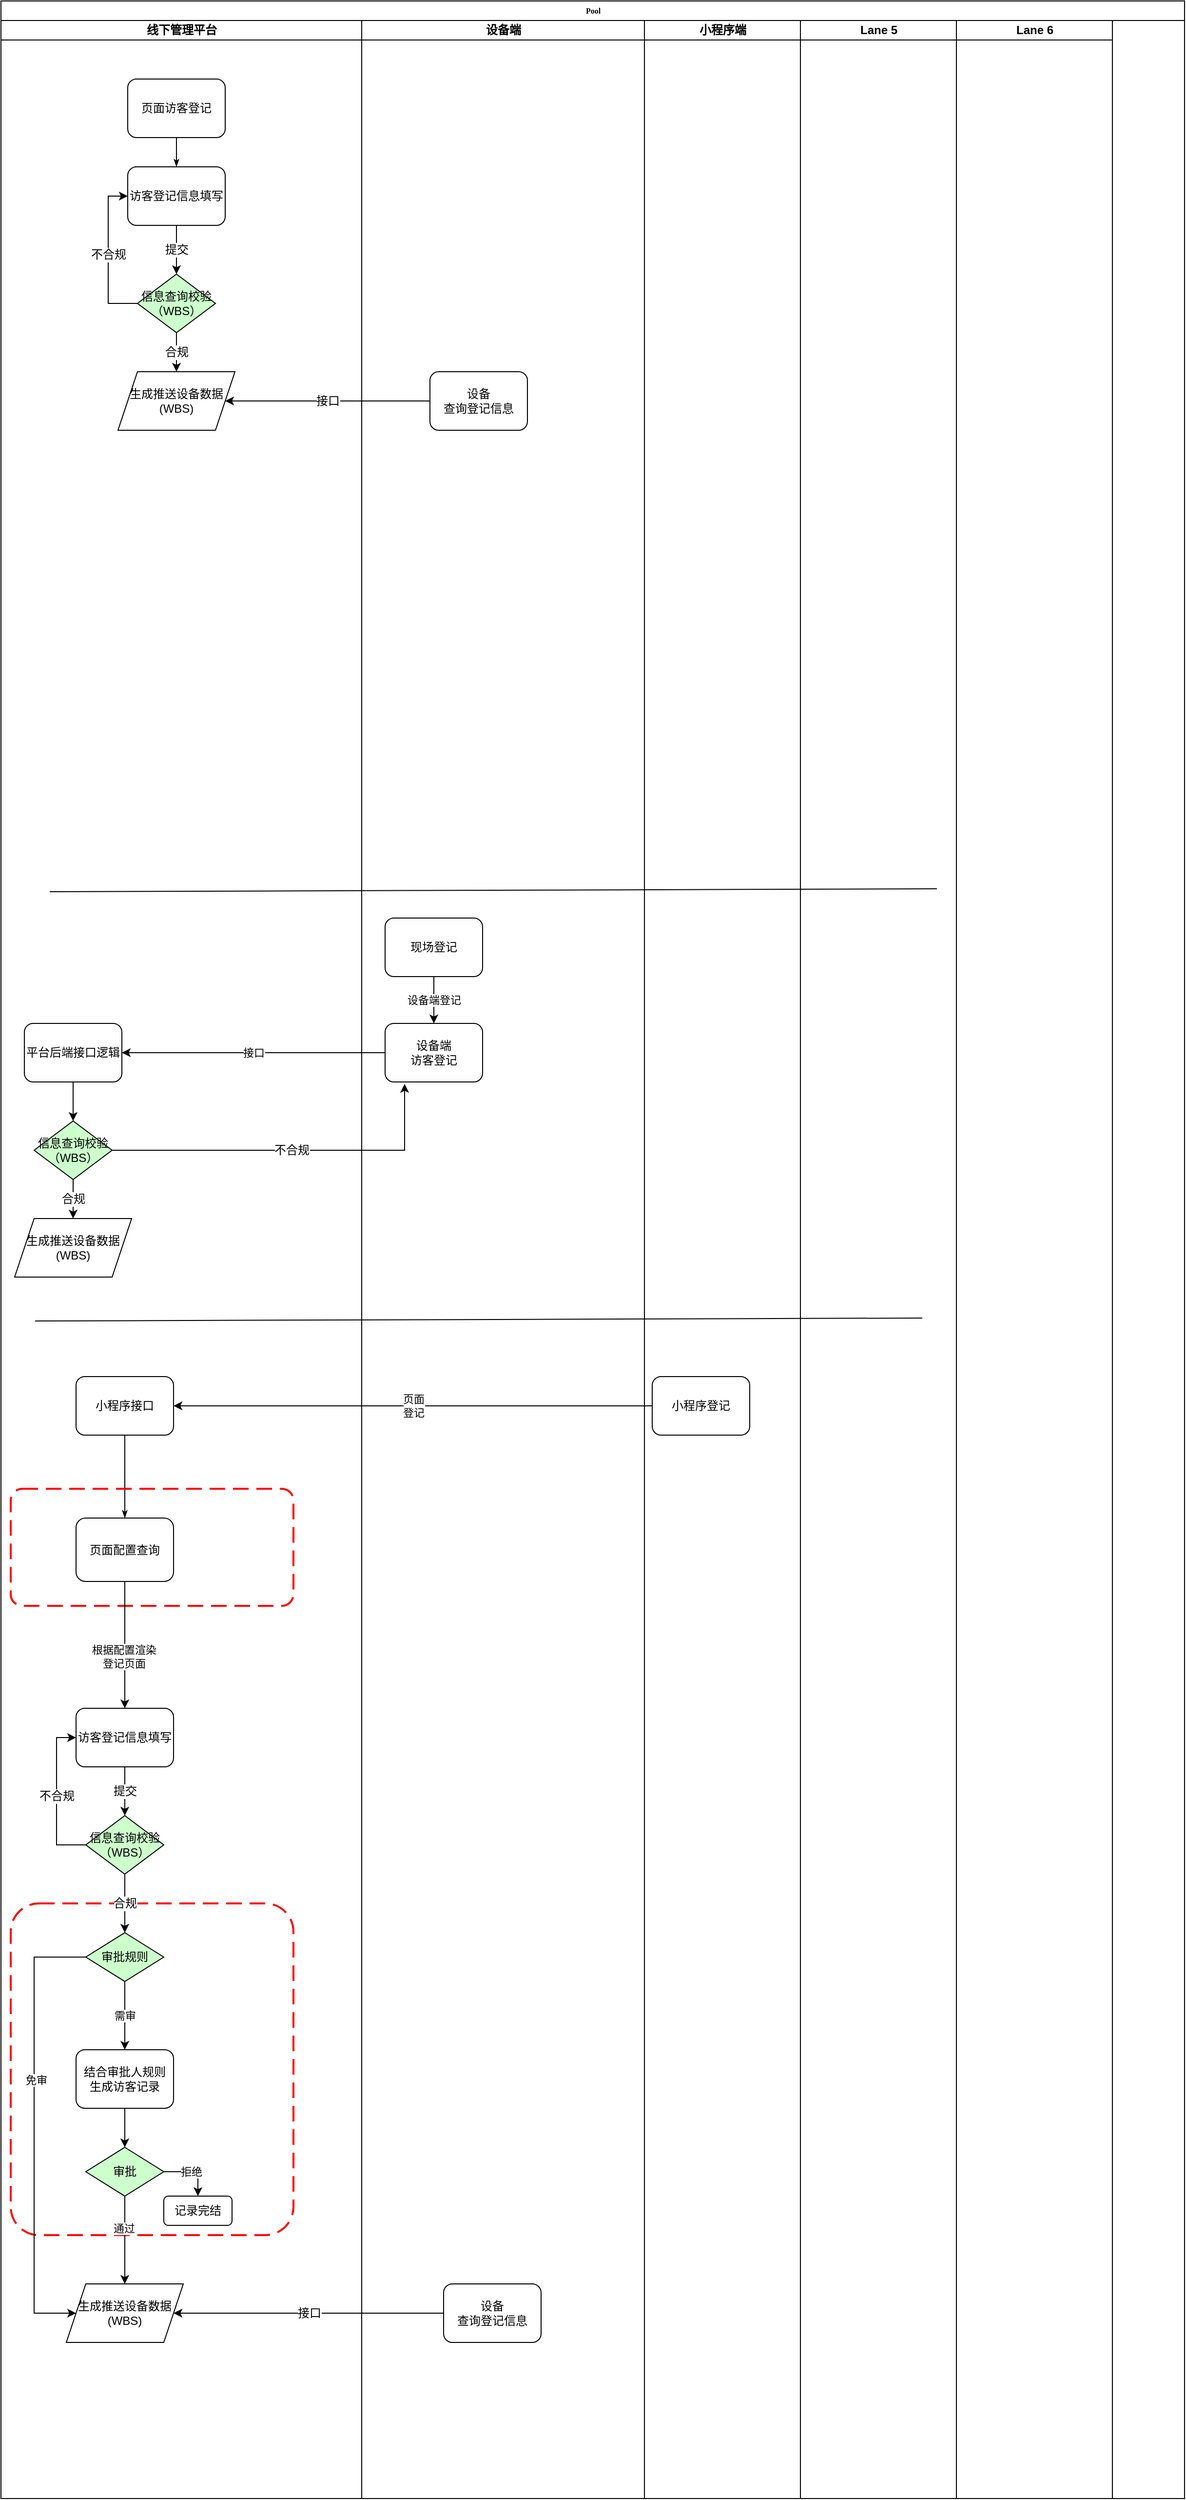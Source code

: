 <mxfile version="21.1.9" type="github" pages="10">
  <diagram name="访客登记流程-整体流程" id="74e2e168-ea6b-b213-b513-2b3c1d86103e">
    <mxGraphModel dx="2149" dy="598" grid="1" gridSize="10" guides="1" tooltips="1" connect="1" arrows="0" fold="1" page="1" pageScale="1" pageWidth="1100" pageHeight="850" background="none" math="0" shadow="0">
      <root>
        <mxCell id="0" />
        <mxCell id="1" parent="0" />
        <mxCell id="77e6c97f196da883-1" value="Pool" style="swimlane;html=1;childLayout=stackLayout;startSize=20;rounded=0;shadow=0;labelBackgroundColor=none;strokeWidth=1;fontFamily=Verdana;fontSize=8;align=center;" parent="1" vertex="1">
          <mxGeometry x="-1010" width="1214" height="2560" as="geometry" />
        </mxCell>
        <mxCell id="77e6c97f196da883-3" value="线下管理平台" style="swimlane;html=1;startSize=20;" parent="77e6c97f196da883-1" vertex="1">
          <mxGeometry y="20" width="370" height="2540" as="geometry" />
        </mxCell>
        <mxCell id="qX3Qkyjl7L2mzhPy5UPY-28" value="" style="rounded=1;arcSize=10;dashed=1;strokeColor=#ff0000;fillColor=none;gradientColor=none;dashPattern=8 4;strokeWidth=2;" vertex="1" parent="77e6c97f196da883-3">
          <mxGeometry x="10" y="1930" width="290" height="340" as="geometry" />
        </mxCell>
        <mxCell id="ZGC6HPYd10cx2F-NtQd5-4" value="平台后端接口逻辑" style="rounded=1;whiteSpace=wrap;html=1;shadow=0;labelBackgroundColor=none;strokeWidth=1;fontFamily=Verdana;fontSize=12;align=center;" parent="77e6c97f196da883-3" vertex="1">
          <mxGeometry x="24" y="1028" width="100" height="60" as="geometry" />
        </mxCell>
        <mxCell id="ODfVzbznZNnonKpEAohW-14" value="&lt;span style=&quot;font-family: Helvetica; font-size: 12px;&quot;&gt;信息查询校验&lt;/span&gt;&lt;br style=&quot;border-color: var(--border-color); font-family: Helvetica; font-size: 12px;&quot;&gt;&lt;span style=&quot;font-family: Helvetica; font-size: 12px;&quot;&gt;（WBS）&lt;/span&gt;" style="rhombus;whiteSpace=wrap;html=1;rounded=0;shadow=0;labelBackgroundColor=none;strokeWidth=1;fontFamily=Verdana;fontSize=10;align=center;fillColor=#CCFFCC;" parent="77e6c97f196da883-3" vertex="1">
          <mxGeometry x="34" y="1128" width="80" height="60" as="geometry" />
        </mxCell>
        <mxCell id="ZGC6HPYd10cx2F-NtQd5-5" value="" style="edgeStyle=orthogonalEdgeStyle;rounded=0;orthogonalLoop=1;jettySize=auto;html=1;" parent="77e6c97f196da883-3" source="ZGC6HPYd10cx2F-NtQd5-4" target="ODfVzbznZNnonKpEAohW-14" edge="1">
          <mxGeometry relative="1" as="geometry" />
        </mxCell>
        <mxCell id="ODfVzbznZNnonKpEAohW-15" value="生成推送设备数据&lt;br&gt;(WBS)" style="shape=parallelogram;perimeter=parallelogramPerimeter;whiteSpace=wrap;html=1;fixedSize=1;fontSize=12;" parent="77e6c97f196da883-3" vertex="1">
          <mxGeometry x="14" y="1228" width="120" height="60" as="geometry" />
        </mxCell>
        <mxCell id="ODfVzbznZNnonKpEAohW-16" value="合规" style="edgeStyle=orthogonalEdgeStyle;rounded=0;orthogonalLoop=1;jettySize=auto;html=1;fontSize=12;" parent="77e6c97f196da883-3" source="ODfVzbznZNnonKpEAohW-14" target="ODfVzbznZNnonKpEAohW-15" edge="1">
          <mxGeometry relative="1" as="geometry" />
        </mxCell>
        <mxCell id="qX3Qkyjl7L2mzhPy5UPY-1" value="小程序接口" style="rounded=1;whiteSpace=wrap;html=1;shadow=0;labelBackgroundColor=none;strokeWidth=1;fontFamily=Verdana;fontSize=12;align=center;" vertex="1" parent="77e6c97f196da883-3">
          <mxGeometry x="77" y="1390" width="100" height="60" as="geometry" />
        </mxCell>
        <mxCell id="qX3Qkyjl7L2mzhPy5UPY-2" style="edgeStyle=orthogonalEdgeStyle;rounded=1;html=1;labelBackgroundColor=none;startArrow=none;startFill=0;startSize=5;endArrow=classicThin;endFill=1;endSize=5;jettySize=auto;orthogonalLoop=1;strokeWidth=1;fontFamily=Verdana;fontSize=10;entryX=0.5;entryY=0;entryDx=0;entryDy=0;" edge="1" parent="77e6c97f196da883-3" source="qX3Qkyjl7L2mzhPy5UPY-1" target="qX3Qkyjl7L2mzhPy5UPY-25">
          <mxGeometry relative="1" as="geometry">
            <mxPoint x="127" y="1480" as="targetPoint" />
          </mxGeometry>
        </mxCell>
        <mxCell id="qX3Qkyjl7L2mzhPy5UPY-3" value="提交" style="edgeStyle=orthogonalEdgeStyle;rounded=0;orthogonalLoop=1;jettySize=auto;html=1;fontSize=12;" edge="1" parent="77e6c97f196da883-3">
          <mxGeometry relative="1" as="geometry">
            <mxPoint x="127" y="1790" as="sourcePoint" />
            <mxPoint x="127" y="1840" as="targetPoint" />
          </mxGeometry>
        </mxCell>
        <mxCell id="qX3Qkyjl7L2mzhPy5UPY-4" value="&lt;span style=&quot;font-family: Helvetica; font-size: 12px;&quot;&gt;访客登记信息填写&lt;/span&gt;" style="rounded=1;whiteSpace=wrap;html=1;shadow=0;labelBackgroundColor=none;strokeWidth=1;fontFamily=Verdana;fontSize=10;align=center;" vertex="1" parent="77e6c97f196da883-3">
          <mxGeometry x="77" y="1730" width="100" height="60" as="geometry" />
        </mxCell>
        <mxCell id="qX3Qkyjl7L2mzhPy5UPY-6" value="&lt;span style=&quot;font-family: Helvetica; font-size: 12px;&quot;&gt;信息查询校验&lt;/span&gt;&lt;br style=&quot;border-color: var(--border-color); font-family: Helvetica; font-size: 12px;&quot;&gt;&lt;span style=&quot;font-family: Helvetica; font-size: 12px;&quot;&gt;（WBS）&lt;/span&gt;" style="rhombus;whiteSpace=wrap;html=1;rounded=0;shadow=0;labelBackgroundColor=none;strokeWidth=1;fontFamily=Verdana;fontSize=10;align=center;fillColor=#CCFFCC;" vertex="1" parent="77e6c97f196da883-3">
          <mxGeometry x="87" y="1840" width="80" height="60" as="geometry" />
        </mxCell>
        <mxCell id="qX3Qkyjl7L2mzhPy5UPY-7" value="不合规" style="edgeStyle=orthogonalEdgeStyle;rounded=0;orthogonalLoop=1;jettySize=auto;html=1;fontSize=12;entryX=0;entryY=0.5;entryDx=0;entryDy=0;exitX=0;exitY=0.5;exitDx=0;exitDy=0;" edge="1" parent="77e6c97f196da883-3" source="qX3Qkyjl7L2mzhPy5UPY-6" target="qX3Qkyjl7L2mzhPy5UPY-4">
          <mxGeometry relative="1" as="geometry">
            <mxPoint x="27" y="1870" as="targetPoint" />
          </mxGeometry>
        </mxCell>
        <mxCell id="qX3Qkyjl7L2mzhPy5UPY-8" value="生成推送设备数据&lt;br&gt;(WBS)" style="shape=parallelogram;perimeter=parallelogramPerimeter;whiteSpace=wrap;html=1;fixedSize=1;fontSize=12;" vertex="1" parent="77e6c97f196da883-3">
          <mxGeometry x="67" y="2320" width="120" height="60" as="geometry" />
        </mxCell>
        <mxCell id="qX3Qkyjl7L2mzhPy5UPY-5" value="合规" style="edgeStyle=orthogonalEdgeStyle;rounded=0;orthogonalLoop=1;jettySize=auto;html=1;fontSize=12;entryX=0.5;entryY=0;entryDx=0;entryDy=0;" edge="1" parent="77e6c97f196da883-3" source="qX3Qkyjl7L2mzhPy5UPY-6" target="qX3Qkyjl7L2mzhPy5UPY-39">
          <mxGeometry relative="1" as="geometry">
            <mxPoint x="127" y="1960" as="targetPoint" />
          </mxGeometry>
        </mxCell>
        <mxCell id="qX3Qkyjl7L2mzhPy5UPY-16" style="edgeStyle=orthogonalEdgeStyle;rounded=0;orthogonalLoop=1;jettySize=auto;html=1;exitX=0.5;exitY=1;exitDx=0;exitDy=0;entryX=0.5;entryY=0;entryDx=0;entryDy=0;" edge="1" parent="77e6c97f196da883-3" source="qX3Qkyjl7L2mzhPy5UPY-13" target="qX3Qkyjl7L2mzhPy5UPY-15">
          <mxGeometry relative="1" as="geometry" />
        </mxCell>
        <mxCell id="qX3Qkyjl7L2mzhPy5UPY-23" value="" style="rounded=1;arcSize=10;dashed=1;strokeColor=#ff0000;fillColor=none;gradientColor=none;dashPattern=8 4;strokeWidth=2;" vertex="1" parent="77e6c97f196da883-3">
          <mxGeometry x="10" y="1505" width="290" height="120" as="geometry" />
        </mxCell>
        <mxCell id="qX3Qkyjl7L2mzhPy5UPY-13" value="结合审批人规则&lt;br&gt;生成访客记录" style="rounded=1;whiteSpace=wrap;html=1;shadow=0;labelBackgroundColor=none;strokeWidth=1;fontFamily=Verdana;fontSize=12;align=center;" vertex="1" parent="77e6c97f196da883-3">
          <mxGeometry x="77" y="2080" width="100" height="60" as="geometry" />
        </mxCell>
        <mxCell id="qX3Qkyjl7L2mzhPy5UPY-30" style="edgeStyle=orthogonalEdgeStyle;rounded=0;orthogonalLoop=1;jettySize=auto;html=1;exitX=1;exitY=0.5;exitDx=0;exitDy=0;" edge="1" parent="77e6c97f196da883-3" source="qX3Qkyjl7L2mzhPy5UPY-15" target="qX3Qkyjl7L2mzhPy5UPY-37">
          <mxGeometry relative="1" as="geometry">
            <mxPoint x="194" y="2160" as="targetPoint" />
          </mxGeometry>
        </mxCell>
        <mxCell id="qX3Qkyjl7L2mzhPy5UPY-43" value="拒绝" style="edgeLabel;html=1;align=center;verticalAlign=middle;resizable=0;points=[];" vertex="1" connectable="0" parent="qX3Qkyjl7L2mzhPy5UPY-30">
          <mxGeometry x="-0.067" relative="1" as="geometry">
            <mxPoint as="offset" />
          </mxGeometry>
        </mxCell>
        <mxCell id="qX3Qkyjl7L2mzhPy5UPY-31" style="edgeStyle=orthogonalEdgeStyle;rounded=0;orthogonalLoop=1;jettySize=auto;html=1;entryX=0;entryY=0.5;entryDx=0;entryDy=0;exitX=0;exitY=0.5;exitDx=0;exitDy=0;" edge="1" parent="77e6c97f196da883-3" source="qX3Qkyjl7L2mzhPy5UPY-39" target="qX3Qkyjl7L2mzhPy5UPY-8">
          <mxGeometry relative="1" as="geometry">
            <Array as="points">
              <mxPoint x="34" y="1985" />
              <mxPoint x="34" y="2350" />
            </Array>
          </mxGeometry>
        </mxCell>
        <mxCell id="qX3Qkyjl7L2mzhPy5UPY-32" value="免审" style="edgeLabel;html=1;align=center;verticalAlign=middle;resizable=0;points=[];" vertex="1" connectable="0" parent="qX3Qkyjl7L2mzhPy5UPY-31">
          <mxGeometry x="-0.225" y="2" relative="1" as="geometry">
            <mxPoint as="offset" />
          </mxGeometry>
        </mxCell>
        <mxCell id="qX3Qkyjl7L2mzhPy5UPY-40" style="edgeStyle=orthogonalEdgeStyle;rounded=0;orthogonalLoop=1;jettySize=auto;html=1;exitX=0.5;exitY=1;exitDx=0;exitDy=0;entryX=0.5;entryY=0;entryDx=0;entryDy=0;" edge="1" parent="77e6c97f196da883-3" source="qX3Qkyjl7L2mzhPy5UPY-15" target="qX3Qkyjl7L2mzhPy5UPY-8">
          <mxGeometry relative="1" as="geometry" />
        </mxCell>
        <mxCell id="qX3Qkyjl7L2mzhPy5UPY-42" value="通过" style="edgeLabel;html=1;align=center;verticalAlign=middle;resizable=0;points=[];" vertex="1" connectable="0" parent="qX3Qkyjl7L2mzhPy5UPY-40">
          <mxGeometry x="-0.267" y="-1" relative="1" as="geometry">
            <mxPoint as="offset" />
          </mxGeometry>
        </mxCell>
        <mxCell id="qX3Qkyjl7L2mzhPy5UPY-15" value="&lt;font face=&quot;Helvetica&quot;&gt;&lt;span style=&quot;font-size: 12px;&quot;&gt;审批&lt;/span&gt;&lt;/font&gt;" style="rhombus;whiteSpace=wrap;html=1;rounded=0;shadow=0;labelBackgroundColor=none;strokeWidth=1;fontFamily=Verdana;fontSize=10;align=center;fillColor=#CCFFCC;" vertex="1" parent="77e6c97f196da883-3">
          <mxGeometry x="87" y="2180" width="80" height="50" as="geometry" />
        </mxCell>
        <mxCell id="qX3Qkyjl7L2mzhPy5UPY-26" style="edgeStyle=orthogonalEdgeStyle;rounded=0;orthogonalLoop=1;jettySize=auto;html=1;exitX=0.5;exitY=1;exitDx=0;exitDy=0;entryX=0.5;entryY=0;entryDx=0;entryDy=0;" edge="1" parent="77e6c97f196da883-3" source="qX3Qkyjl7L2mzhPy5UPY-25" target="qX3Qkyjl7L2mzhPy5UPY-4">
          <mxGeometry relative="1" as="geometry" />
        </mxCell>
        <mxCell id="qX3Qkyjl7L2mzhPy5UPY-27" value="根据配置渲染&lt;br&gt;登记页面" style="edgeLabel;html=1;align=center;verticalAlign=middle;resizable=0;points=[];" vertex="1" connectable="0" parent="qX3Qkyjl7L2mzhPy5UPY-26">
          <mxGeometry x="0.185" y="-1" relative="1" as="geometry">
            <mxPoint as="offset" />
          </mxGeometry>
        </mxCell>
        <mxCell id="qX3Qkyjl7L2mzhPy5UPY-25" value="&lt;font face=&quot;Helvetica&quot;&gt;&lt;span style=&quot;font-size: 12px;&quot;&gt;页面配置查询&lt;/span&gt;&lt;/font&gt;" style="rounded=1;whiteSpace=wrap;html=1;shadow=0;labelBackgroundColor=none;strokeWidth=1;fontFamily=Verdana;fontSize=10;align=center;" vertex="1" parent="77e6c97f196da883-3">
          <mxGeometry x="77" y="1535" width="100" height="65" as="geometry" />
        </mxCell>
        <mxCell id="77e6c97f196da883-8" value="页面访客登记" style="rounded=1;whiteSpace=wrap;html=1;shadow=0;labelBackgroundColor=none;strokeWidth=1;fontFamily=Verdana;fontSize=12;align=center;" parent="77e6c97f196da883-3" vertex="1">
          <mxGeometry x="130" y="60" width="100" height="60" as="geometry" />
        </mxCell>
        <mxCell id="77e6c97f196da883-26" style="edgeStyle=orthogonalEdgeStyle;rounded=1;html=1;labelBackgroundColor=none;startArrow=none;startFill=0;startSize=5;endArrow=classicThin;endFill=1;endSize=5;jettySize=auto;orthogonalLoop=1;strokeWidth=1;fontFamily=Verdana;fontSize=10;" parent="77e6c97f196da883-3" source="77e6c97f196da883-8" edge="1">
          <mxGeometry relative="1" as="geometry">
            <mxPoint x="180" y="150" as="targetPoint" />
          </mxGeometry>
        </mxCell>
        <mxCell id="ODfVzbznZNnonKpEAohW-3" value="提交" style="edgeStyle=orthogonalEdgeStyle;rounded=0;orthogonalLoop=1;jettySize=auto;html=1;fontSize=12;" parent="77e6c97f196da883-3" edge="1">
          <mxGeometry relative="1" as="geometry">
            <mxPoint x="180" y="210" as="sourcePoint" />
            <mxPoint x="180" y="260" as="targetPoint" />
          </mxGeometry>
        </mxCell>
        <mxCell id="77e6c97f196da883-21" value="&lt;span style=&quot;font-family: Helvetica; font-size: 12px;&quot;&gt;访客登记信息填写&lt;/span&gt;" style="rounded=1;whiteSpace=wrap;html=1;shadow=0;labelBackgroundColor=none;strokeWidth=1;fontFamily=Verdana;fontSize=10;align=center;" parent="77e6c97f196da883-3" vertex="1">
          <mxGeometry x="130" y="150" width="100" height="60" as="geometry" />
        </mxCell>
        <mxCell id="77e6c97f196da883-20" value="&lt;span style=&quot;font-family: Helvetica; font-size: 12px;&quot;&gt;信息查询校验&lt;/span&gt;&lt;br style=&quot;border-color: var(--border-color); font-family: Helvetica; font-size: 12px;&quot;&gt;&lt;span style=&quot;font-family: Helvetica; font-size: 12px;&quot;&gt;（WBS）&lt;/span&gt;" style="rhombus;whiteSpace=wrap;html=1;rounded=0;shadow=0;labelBackgroundColor=none;strokeWidth=1;fontFamily=Verdana;fontSize=10;align=center;fillColor=#CCFFCC;" parent="77e6c97f196da883-3" vertex="1">
          <mxGeometry x="140" y="260" width="80" height="60" as="geometry" />
        </mxCell>
        <mxCell id="ODfVzbznZNnonKpEAohW-6" value="不合规" style="edgeStyle=orthogonalEdgeStyle;rounded=0;orthogonalLoop=1;jettySize=auto;html=1;fontSize=12;entryX=0;entryY=0.5;entryDx=0;entryDy=0;exitX=0;exitY=0.5;exitDx=0;exitDy=0;" parent="77e6c97f196da883-3" source="77e6c97f196da883-20" target="77e6c97f196da883-21" edge="1">
          <mxGeometry relative="1" as="geometry">
            <mxPoint x="80" y="290" as="targetPoint" />
          </mxGeometry>
        </mxCell>
        <mxCell id="ODfVzbznZNnonKpEAohW-7" value="生成推送设备数据&lt;br&gt;(WBS)" style="shape=parallelogram;perimeter=parallelogramPerimeter;whiteSpace=wrap;html=1;fixedSize=1;fontSize=12;" parent="77e6c97f196da883-3" vertex="1">
          <mxGeometry x="120" y="360" width="120" height="60" as="geometry" />
        </mxCell>
        <mxCell id="ODfVzbznZNnonKpEAohW-8" value="合规" style="edgeStyle=orthogonalEdgeStyle;rounded=0;orthogonalLoop=1;jettySize=auto;html=1;fontSize=12;" parent="77e6c97f196da883-3" source="77e6c97f196da883-20" target="ODfVzbznZNnonKpEAohW-7" edge="1">
          <mxGeometry relative="1" as="geometry" />
        </mxCell>
        <mxCell id="qX3Qkyjl7L2mzhPy5UPY-37" value="记录完结" style="rounded=1;whiteSpace=wrap;html=1;shadow=0;labelBackgroundColor=none;strokeWidth=1;fontFamily=Verdana;fontSize=12;align=center;" vertex="1" parent="77e6c97f196da883-3">
          <mxGeometry x="167" y="2230" width="70" height="30" as="geometry" />
        </mxCell>
        <mxCell id="qX3Qkyjl7L2mzhPy5UPY-41" value="需审" style="edgeStyle=orthogonalEdgeStyle;rounded=0;orthogonalLoop=1;jettySize=auto;html=1;exitX=0.5;exitY=1;exitDx=0;exitDy=0;entryX=0.5;entryY=0;entryDx=0;entryDy=0;" edge="1" parent="77e6c97f196da883-3" source="qX3Qkyjl7L2mzhPy5UPY-39" target="qX3Qkyjl7L2mzhPy5UPY-13">
          <mxGeometry relative="1" as="geometry" />
        </mxCell>
        <mxCell id="qX3Qkyjl7L2mzhPy5UPY-39" value="&lt;font face=&quot;Helvetica&quot;&gt;&lt;span style=&quot;font-size: 12px;&quot;&gt;审批规则&lt;/span&gt;&lt;/font&gt;" style="rhombus;whiteSpace=wrap;html=1;rounded=0;shadow=0;labelBackgroundColor=none;strokeWidth=1;fontFamily=Verdana;fontSize=10;align=center;fillColor=#CCFFCC;" vertex="1" parent="77e6c97f196da883-3">
          <mxGeometry x="87" y="1960" width="80" height="50" as="geometry" />
        </mxCell>
        <mxCell id="ODfVzbznZNnonKpEAohW-20" value="接口" style="edgeStyle=orthogonalEdgeStyle;rounded=0;orthogonalLoop=1;jettySize=auto;html=1;fontSize=12;" parent="77e6c97f196da883-1" source="ODfVzbznZNnonKpEAohW-9" target="ODfVzbznZNnonKpEAohW-7" edge="1">
          <mxGeometry relative="1" as="geometry" />
        </mxCell>
        <mxCell id="qX3Qkyjl7L2mzhPy5UPY-12" value="接口" style="edgeStyle=orthogonalEdgeStyle;rounded=0;orthogonalLoop=1;jettySize=auto;html=1;fontSize=12;" edge="1" parent="77e6c97f196da883-1" source="qX3Qkyjl7L2mzhPy5UPY-11" target="qX3Qkyjl7L2mzhPy5UPY-8">
          <mxGeometry relative="1" as="geometry" />
        </mxCell>
        <mxCell id="ZGC6HPYd10cx2F-NtQd5-3" value="接口" style="edgeStyle=orthogonalEdgeStyle;rounded=0;orthogonalLoop=1;jettySize=auto;html=1;entryX=1;entryY=0.5;entryDx=0;entryDy=0;exitX=0;exitY=0.5;exitDx=0;exitDy=0;" parent="77e6c97f196da883-1" target="ZGC6HPYd10cx2F-NtQd5-4" edge="1" source="ODfVzbznZNnonKpEAohW-11">
          <mxGeometry relative="1" as="geometry">
            <mxPoint x="475" y="1078" as="sourcePoint" />
            <Array as="points" />
          </mxGeometry>
        </mxCell>
        <mxCell id="ODfVzbznZNnonKpEAohW-19" value="不合规" style="edgeStyle=orthogonalEdgeStyle;rounded=0;orthogonalLoop=1;jettySize=auto;html=1;exitX=1;exitY=0.5;exitDx=0;exitDy=0;fontSize=12;" parent="77e6c97f196da883-1" source="ODfVzbznZNnonKpEAohW-14" edge="1">
          <mxGeometry relative="1" as="geometry">
            <mxPoint x="414" y="1110" as="targetPoint" />
            <Array as="points">
              <mxPoint x="414" y="1178" />
            </Array>
          </mxGeometry>
        </mxCell>
        <mxCell id="qX3Qkyjl7L2mzhPy5UPY-9" value="页面&lt;br&gt;登记" style="edgeStyle=orthogonalEdgeStyle;rounded=0;orthogonalLoop=1;jettySize=auto;html=1;" edge="1" parent="77e6c97f196da883-1" source="qX3Qkyjl7L2mzhPy5UPY-10" target="qX3Qkyjl7L2mzhPy5UPY-1">
          <mxGeometry relative="1" as="geometry" />
        </mxCell>
        <mxCell id="77e6c97f196da883-4" value="设备端" style="swimlane;html=1;startSize=20;" parent="77e6c97f196da883-1" vertex="1">
          <mxGeometry x="370" y="20" width="290" height="2540" as="geometry" />
        </mxCell>
        <mxCell id="ODfVzbznZNnonKpEAohW-11" value="设备端&lt;br&gt;访客登记" style="rounded=1;whiteSpace=wrap;html=1;shadow=0;labelBackgroundColor=none;strokeWidth=1;fontFamily=Verdana;fontSize=12;align=center;" parent="77e6c97f196da883-4" vertex="1">
          <mxGeometry x="24" y="1028" width="100" height="60" as="geometry" />
        </mxCell>
        <mxCell id="qX3Qkyjl7L2mzhPy5UPY-11" value="设备&lt;br&gt;查询登记信息" style="rounded=1;whiteSpace=wrap;html=1;shadow=0;labelBackgroundColor=none;strokeWidth=1;fontFamily=Verdana;fontSize=12;align=center;" vertex="1" parent="77e6c97f196da883-4">
          <mxGeometry x="84" y="2320" width="100" height="60" as="geometry" />
        </mxCell>
        <mxCell id="un8ozhvnrNJlKi_X8H01-1" value="" style="endArrow=none;html=1;rounded=0;" parent="77e6c97f196da883-4" edge="1">
          <mxGeometry width="50" height="50" relative="1" as="geometry">
            <mxPoint x="-320" y="893" as="sourcePoint" />
            <mxPoint x="590" y="890" as="targetPoint" />
          </mxGeometry>
        </mxCell>
        <mxCell id="ZGC6HPYd10cx2F-NtQd5-6" value="现场登记" style="rounded=1;whiteSpace=wrap;html=1;shadow=0;labelBackgroundColor=none;strokeWidth=1;fontFamily=Verdana;fontSize=12;align=center;" parent="77e6c97f196da883-4" vertex="1">
          <mxGeometry x="24" y="920" width="100" height="60" as="geometry" />
        </mxCell>
        <mxCell id="ZGC6HPYd10cx2F-NtQd5-7" value="设备端登记" style="edgeStyle=orthogonalEdgeStyle;rounded=0;orthogonalLoop=1;jettySize=auto;html=1;entryX=0.5;entryY=0;entryDx=0;entryDy=0;" parent="77e6c97f196da883-4" source="ZGC6HPYd10cx2F-NtQd5-6" target="ODfVzbznZNnonKpEAohW-11" edge="1">
          <mxGeometry relative="1" as="geometry">
            <mxPoint x="-116" y="998" as="targetPoint" />
          </mxGeometry>
        </mxCell>
        <mxCell id="ODfVzbznZNnonKpEAohW-9" value="设备&lt;br&gt;查询登记信息" style="rounded=1;whiteSpace=wrap;html=1;shadow=0;labelBackgroundColor=none;strokeWidth=1;fontFamily=Verdana;fontSize=12;align=center;" parent="77e6c97f196da883-4" vertex="1">
          <mxGeometry x="70" y="360" width="100" height="60" as="geometry" />
        </mxCell>
        <mxCell id="PmsqLfX9ED0_eP-wiFSu-1" value="" style="endArrow=none;html=1;rounded=0;" edge="1" parent="77e6c97f196da883-4">
          <mxGeometry width="50" height="50" relative="1" as="geometry">
            <mxPoint x="-335" y="1333" as="sourcePoint" />
            <mxPoint x="575" y="1330" as="targetPoint" />
          </mxGeometry>
        </mxCell>
        <mxCell id="77e6c97f196da883-5" value="小程序端" style="swimlane;html=1;startSize=20;" parent="77e6c97f196da883-1" vertex="1">
          <mxGeometry x="660" y="20" width="160" height="2540" as="geometry" />
        </mxCell>
        <mxCell id="qX3Qkyjl7L2mzhPy5UPY-10" value="小程序登记" style="rounded=1;whiteSpace=wrap;html=1;shadow=0;labelBackgroundColor=none;strokeWidth=1;fontFamily=Verdana;fontSize=12;align=center;" vertex="1" parent="77e6c97f196da883-5">
          <mxGeometry x="8" y="1390" width="100" height="60" as="geometry" />
        </mxCell>
        <mxCell id="77e6c97f196da883-6" value="Lane 5" style="swimlane;html=1;startSize=20;" parent="77e6c97f196da883-1" vertex="1">
          <mxGeometry x="820" y="20" width="160" height="2540" as="geometry" />
        </mxCell>
        <mxCell id="77e6c97f196da883-7" value="Lane 6" style="swimlane;html=1;startSize=20;" parent="77e6c97f196da883-1" vertex="1">
          <mxGeometry x="980" y="20" width="160" height="2540" as="geometry" />
        </mxCell>
      </root>
    </mxGraphModel>
  </diagram>
  <diagram id="5euMLLqUtjxTyva7Si0V" name="线下访客签到签离-整体流程">
    <mxGraphModel dx="1049" dy="598" grid="1" gridSize="10" guides="1" tooltips="1" connect="1" arrows="1" fold="1" page="1" pageScale="1" pageWidth="827" pageHeight="1169" math="0" shadow="0">
      <root>
        <mxCell id="0" />
        <mxCell id="1" parent="0" />
        <mxCell id="NPHjRaSWmTCTjWpGkUt6-1" value="Pool" style="swimlane;html=1;childLayout=stackLayout;startSize=20;rounded=0;shadow=0;labelBackgroundColor=none;strokeWidth=1;fontFamily=Verdana;fontSize=8;align=center;" parent="1" vertex="1">
          <mxGeometry x="70" y="40" width="1040" height="1110" as="geometry" />
        </mxCell>
        <mxCell id="NPHjRaSWmTCTjWpGkUt6-2" value="用户" style="swimlane;html=1;startSize=20;" parent="NPHjRaSWmTCTjWpGkUt6-1" vertex="1">
          <mxGeometry y="20" width="160" height="1090" as="geometry" />
        </mxCell>
        <mxCell id="NPHjRaSWmTCTjWpGkUt6-3" value="访客身份" style="rounded=1;whiteSpace=wrap;html=1;shadow=0;labelBackgroundColor=none;strokeWidth=1;fontFamily=Verdana;fontSize=12;align=center;" parent="NPHjRaSWmTCTjWpGkUt6-2" vertex="1">
          <mxGeometry x="30" y="50" width="100" height="60" as="geometry" />
        </mxCell>
        <mxCell id="r7l6_IO_xS_I7t2voNJ5-1" value="访客身份" style="rounded=1;whiteSpace=wrap;html=1;shadow=0;labelBackgroundColor=none;strokeWidth=1;fontFamily=Verdana;fontSize=12;align=center;" parent="NPHjRaSWmTCTjWpGkUt6-2" vertex="1">
          <mxGeometry x="30" y="440" width="100" height="60" as="geometry" />
        </mxCell>
        <mxCell id="NPHjRaSWmTCTjWpGkUt6-14" value="设备端" style="swimlane;html=1;startSize=20;" parent="NPHjRaSWmTCTjWpGkUt6-1" vertex="1">
          <mxGeometry x="160" y="20" width="180" height="1090" as="geometry" />
        </mxCell>
        <mxCell id="v_stgxv-yivk1XXomR10-4" value="" style="edgeStyle=orthogonalEdgeStyle;rounded=0;orthogonalLoop=1;jettySize=auto;html=1;" parent="NPHjRaSWmTCTjWpGkUt6-14" source="v_stgxv-yivk1XXomR10-1" target="v_stgxv-yivk1XXomR10-3" edge="1">
          <mxGeometry relative="1" as="geometry" />
        </mxCell>
        <mxCell id="v_stgxv-yivk1XXomR10-1" value="设备端&lt;br&gt;签到" style="rounded=1;whiteSpace=wrap;html=1;shadow=0;labelBackgroundColor=none;strokeWidth=1;fontFamily=Verdana;fontSize=12;align=center;" parent="NPHjRaSWmTCTjWpGkUt6-14" vertex="1">
          <mxGeometry x="47" y="50" width="100" height="60" as="geometry" />
        </mxCell>
        <mxCell id="v_stgxv-yivk1XXomR10-7" value="" style="edgeStyle=orthogonalEdgeStyle;rounded=0;orthogonalLoop=1;jettySize=auto;html=1;" parent="NPHjRaSWmTCTjWpGkUt6-14" source="v_stgxv-yivk1XXomR10-3" target="v_stgxv-yivk1XXomR10-6" edge="1">
          <mxGeometry relative="1" as="geometry" />
        </mxCell>
        <mxCell id="v_stgxv-yivk1XXomR10-3" value="设备通行&lt;br&gt;逻辑" style="shape=parallelogram;perimeter=parallelogramPerimeter;whiteSpace=wrap;html=1;fixedSize=1;" parent="NPHjRaSWmTCTjWpGkUt6-14" vertex="1">
          <mxGeometry x="37" y="150" width="120" height="60" as="geometry" />
        </mxCell>
        <mxCell id="v_stgxv-yivk1XXomR10-6" value="&lt;font face=&quot;Helvetica&quot;&gt;&lt;span style=&quot;font-size: 12px;&quot;&gt;成功通行&lt;/span&gt;&lt;/font&gt;" style="rhombus;whiteSpace=wrap;html=1;rounded=0;shadow=0;labelBackgroundColor=none;strokeWidth=1;fontFamily=Verdana;fontSize=10;align=center;fillColor=#FFFFFF;" parent="NPHjRaSWmTCTjWpGkUt6-14" vertex="1">
          <mxGeometry x="57" y="240" width="80" height="60" as="geometry" />
        </mxCell>
        <mxCell id="cO30MaH4D2gOw8i4NZ8M-4" value="拒行" style="edgeStyle=orthogonalEdgeStyle;rounded=0;orthogonalLoop=1;jettySize=auto;html=1;entryX=0;entryY=0.5;entryDx=0;entryDy=0;exitX=0;exitY=0.5;exitDx=0;exitDy=0;" parent="NPHjRaSWmTCTjWpGkUt6-14" source="v_stgxv-yivk1XXomR10-6" target="v_stgxv-yivk1XXomR10-3" edge="1">
          <mxGeometry relative="1" as="geometry">
            <mxPoint x="-20" y="270" as="targetPoint" />
            <Array as="points">
              <mxPoint x="10" y="270" />
              <mxPoint x="10" y="180" />
            </Array>
          </mxGeometry>
        </mxCell>
        <mxCell id="r7l6_IO_xS_I7t2voNJ5-7" value="" style="edgeStyle=orthogonalEdgeStyle;rounded=0;orthogonalLoop=1;jettySize=auto;html=1;" parent="NPHjRaSWmTCTjWpGkUt6-14" source="r7l6_IO_xS_I7t2voNJ5-2" target="r7l6_IO_xS_I7t2voNJ5-4" edge="1">
          <mxGeometry relative="1" as="geometry" />
        </mxCell>
        <mxCell id="r7l6_IO_xS_I7t2voNJ5-2" value="设备端&lt;br&gt;签离" style="rounded=1;whiteSpace=wrap;html=1;shadow=0;labelBackgroundColor=none;strokeWidth=1;fontFamily=Verdana;fontSize=12;align=center;" parent="NPHjRaSWmTCTjWpGkUt6-14" vertex="1">
          <mxGeometry x="40" y="440" width="100" height="60" as="geometry" />
        </mxCell>
        <mxCell id="r7l6_IO_xS_I7t2voNJ5-4" value="设备签离&lt;br&gt;逻辑" style="shape=parallelogram;perimeter=parallelogramPerimeter;whiteSpace=wrap;html=1;fixedSize=1;" parent="NPHjRaSWmTCTjWpGkUt6-14" vertex="1">
          <mxGeometry x="30" y="540" width="120" height="60" as="geometry" />
        </mxCell>
        <mxCell id="r7l6_IO_xS_I7t2voNJ5-14" value="" style="endArrow=none;html=1;rounded=0;" parent="NPHjRaSWmTCTjWpGkUt6-14" edge="1">
          <mxGeometry width="50" height="50" relative="1" as="geometry">
            <mxPoint x="-151" y="770" as="sourcePoint" />
            <mxPoint x="520" y="770" as="targetPoint" />
          </mxGeometry>
        </mxCell>
        <mxCell id="NPHjRaSWmTCTjWpGkUt6-17" value="线下管理平台" style="swimlane;html=1;startSize=20;" parent="NPHjRaSWmTCTjWpGkUt6-1" vertex="1">
          <mxGeometry x="340" y="20" width="160" height="1090" as="geometry" />
        </mxCell>
        <mxCell id="cO30MaH4D2gOw8i4NZ8M-2" value="" style="edgeStyle=orthogonalEdgeStyle;rounded=0;orthogonalLoop=1;jettySize=auto;html=1;" parent="NPHjRaSWmTCTjWpGkUt6-17" source="v_stgxv-yivk1XXomR10-5" target="cO30MaH4D2gOw8i4NZ8M-1" edge="1">
          <mxGeometry relative="1" as="geometry" />
        </mxCell>
        <mxCell id="v_stgxv-yivk1XXomR10-5" value="&lt;span style=&quot;font-family: Helvetica; font-size: 12px;&quot;&gt;访客签到&lt;/span&gt;" style="rounded=1;whiteSpace=wrap;html=1;shadow=0;labelBackgroundColor=none;strokeWidth=1;fontFamily=Verdana;fontSize=10;align=center;" parent="NPHjRaSWmTCTjWpGkUt6-17" vertex="1">
          <mxGeometry x="40" y="240" width="100" height="60" as="geometry" />
        </mxCell>
        <mxCell id="cO30MaH4D2gOw8i4NZ8M-1" value="访客签到逻辑" style="shape=parallelogram;perimeter=parallelogramPerimeter;whiteSpace=wrap;html=1;fixedSize=1;fillColor=#FFFFFF;" parent="NPHjRaSWmTCTjWpGkUt6-17" vertex="1">
          <mxGeometry x="30" y="335" width="120" height="60" as="geometry" />
        </mxCell>
        <mxCell id="r7l6_IO_xS_I7t2voNJ5-9" value="" style="edgeStyle=orthogonalEdgeStyle;rounded=0;orthogonalLoop=1;jettySize=auto;html=1;" parent="NPHjRaSWmTCTjWpGkUt6-17" source="r7l6_IO_xS_I7t2voNJ5-5" target="r7l6_IO_xS_I7t2voNJ5-8" edge="1">
          <mxGeometry relative="1" as="geometry" />
        </mxCell>
        <mxCell id="r7l6_IO_xS_I7t2voNJ5-5" value="&lt;span style=&quot;font-family: Helvetica; font-size: 12px;&quot;&gt;访客签离&lt;/span&gt;" style="rounded=1;whiteSpace=wrap;html=1;shadow=0;labelBackgroundColor=none;strokeWidth=1;fontFamily=Verdana;fontSize=10;align=center;" parent="NPHjRaSWmTCTjWpGkUt6-17" vertex="1">
          <mxGeometry x="30" y="540" width="100" height="60" as="geometry" />
        </mxCell>
        <mxCell id="r7l6_IO_xS_I7t2voNJ5-8" value="访客签离逻辑" style="shape=parallelogram;perimeter=parallelogramPerimeter;whiteSpace=wrap;html=1;fixedSize=1;fillColor=#FFFFFF;" parent="NPHjRaSWmTCTjWpGkUt6-17" vertex="1">
          <mxGeometry x="20" y="643" width="120" height="60" as="geometry" />
        </mxCell>
        <mxCell id="r7l6_IO_xS_I7t2voNJ5-12" value="" style="edgeStyle=orthogonalEdgeStyle;rounded=0;orthogonalLoop=1;jettySize=auto;html=1;" parent="NPHjRaSWmTCTjWpGkUt6-17" source="r7l6_IO_xS_I7t2voNJ5-10" target="r7l6_IO_xS_I7t2voNJ5-11" edge="1">
          <mxGeometry relative="1" as="geometry" />
        </mxCell>
        <mxCell id="r7l6_IO_xS_I7t2voNJ5-10" value="&lt;span style=&quot;font-family: Helvetica; font-size: 12px;&quot;&gt;时间到过期&lt;/span&gt;" style="rounded=1;whiteSpace=wrap;html=1;shadow=0;labelBackgroundColor=none;strokeWidth=1;fontFamily=Verdana;fontSize=10;align=center;" parent="NPHjRaSWmTCTjWpGkUt6-17" vertex="1">
          <mxGeometry x="30" y="820" width="100" height="60" as="geometry" />
        </mxCell>
        <mxCell id="r7l6_IO_xS_I7t2voNJ5-11" value="访客过期逻辑" style="shape=parallelogram;perimeter=parallelogramPerimeter;whiteSpace=wrap;html=1;fixedSize=1;fillColor=#FFFFFF;" parent="NPHjRaSWmTCTjWpGkUt6-17" vertex="1">
          <mxGeometry x="20" y="926" width="120" height="60" as="geometry" />
        </mxCell>
        <mxCell id="NPHjRaSWmTCTjWpGkUt6-18" value="" style="swimlane;html=1;startSize=20;" parent="NPHjRaSWmTCTjWpGkUt6-1" vertex="1">
          <mxGeometry x="500" y="20" width="200" height="1090" as="geometry" />
        </mxCell>
        <mxCell id="J-QCjOH0SYcPsZyIyYGA-1" value="&lt;h1&gt;&lt;font style=&quot;font-size: 16px;&quot;&gt;访客签到&lt;/font&gt;&lt;/h1&gt;&lt;p&gt;设备端签到&lt;/p&gt;" style="text;html=1;strokeColor=none;fillColor=none;spacing=5;spacingTop=-20;whiteSpace=wrap;overflow=hidden;rounded=0;" parent="NPHjRaSWmTCTjWpGkUt6-18" vertex="1">
          <mxGeometry x="10" y="123" width="190" height="77" as="geometry" />
        </mxCell>
        <mxCell id="J-QCjOH0SYcPsZyIyYGA-3" value="&lt;h1&gt;&lt;font style=&quot;font-size: 16px;&quot;&gt;访客签离&lt;/font&gt;&lt;/h1&gt;&lt;p&gt;设备端签离&lt;/p&gt;" style="text;html=1;strokeColor=none;fillColor=none;spacing=5;spacingTop=-20;whiteSpace=wrap;overflow=hidden;rounded=0;" parent="NPHjRaSWmTCTjWpGkUt6-18" vertex="1">
          <mxGeometry x="10" y="531.5" width="190" height="77" as="geometry" />
        </mxCell>
        <mxCell id="J-QCjOH0SYcPsZyIyYGA-4" value="&lt;h1&gt;&lt;font style=&quot;font-size: 16px;&quot;&gt;访客过期&lt;/font&gt;&lt;/h1&gt;&lt;p&gt;待签到/已签到，定时过期&lt;/p&gt;" style="text;html=1;strokeColor=none;fillColor=none;spacing=5;spacingTop=-20;whiteSpace=wrap;overflow=hidden;rounded=0;" parent="NPHjRaSWmTCTjWpGkUt6-18" vertex="1">
          <mxGeometry x="10" y="860" width="190" height="77" as="geometry" />
        </mxCell>
        <mxCell id="NPHjRaSWmTCTjWpGkUt6-19" value="Lane 5" style="swimlane;html=1;startSize=20;" parent="NPHjRaSWmTCTjWpGkUt6-1" vertex="1">
          <mxGeometry x="700" y="20" width="180" height="1090" as="geometry" />
        </mxCell>
        <mxCell id="NPHjRaSWmTCTjWpGkUt6-20" value="Lane 6" style="swimlane;html=1;startSize=20;" parent="NPHjRaSWmTCTjWpGkUt6-1" vertex="1">
          <mxGeometry x="880" y="20" width="160" height="1090" as="geometry" />
        </mxCell>
        <mxCell id="v_stgxv-yivk1XXomR10-2" value="签到" style="edgeStyle=orthogonalEdgeStyle;rounded=0;orthogonalLoop=1;jettySize=auto;html=1;" parent="NPHjRaSWmTCTjWpGkUt6-1" source="NPHjRaSWmTCTjWpGkUt6-3" target="v_stgxv-yivk1XXomR10-1" edge="1">
          <mxGeometry relative="1" as="geometry" />
        </mxCell>
        <mxCell id="v_stgxv-yivk1XXomR10-8" value="签到&lt;br&gt;接口" style="edgeStyle=orthogonalEdgeStyle;rounded=0;orthogonalLoop=1;jettySize=auto;html=1;" parent="NPHjRaSWmTCTjWpGkUt6-1" source="v_stgxv-yivk1XXomR10-6" target="v_stgxv-yivk1XXomR10-5" edge="1">
          <mxGeometry relative="1" as="geometry" />
        </mxCell>
        <mxCell id="r7l6_IO_xS_I7t2voNJ5-3" value="签离" style="edgeStyle=orthogonalEdgeStyle;rounded=0;orthogonalLoop=1;jettySize=auto;html=1;" parent="NPHjRaSWmTCTjWpGkUt6-1" source="r7l6_IO_xS_I7t2voNJ5-1" target="r7l6_IO_xS_I7t2voNJ5-2" edge="1">
          <mxGeometry relative="1" as="geometry" />
        </mxCell>
        <mxCell id="r7l6_IO_xS_I7t2voNJ5-6" value="签离&lt;br&gt;接口" style="edgeStyle=orthogonalEdgeStyle;rounded=0;orthogonalLoop=1;jettySize=auto;html=1;" parent="NPHjRaSWmTCTjWpGkUt6-1" source="r7l6_IO_xS_I7t2voNJ5-4" target="r7l6_IO_xS_I7t2voNJ5-5" edge="1">
          <mxGeometry relative="1" as="geometry" />
        </mxCell>
        <mxCell id="r7l6_IO_xS_I7t2voNJ5-13" value="" style="endArrow=none;html=1;rounded=0;" parent="1" edge="1">
          <mxGeometry width="50" height="50" relative="1" as="geometry">
            <mxPoint x="81" y="483" as="sourcePoint" />
            <mxPoint x="750" y="483" as="targetPoint" />
          </mxGeometry>
        </mxCell>
      </root>
    </mxGraphModel>
  </diagram>
  <diagram id="lNtZs3D9O1DbTZZ7Itks" name="访客登记细化-管理平台登记">
    <mxGraphModel dx="1049" dy="598" grid="1" gridSize="10" guides="1" tooltips="1" connect="1" arrows="1" fold="1" page="1" pageScale="1" pageWidth="827" pageHeight="1169" math="0" shadow="0">
      <root>
        <mxCell id="0" />
        <mxCell id="1" parent="0" />
        <mxCell id="HPnDQvklnpv9tH-5DLQT-2" value="" style="edgeStyle=orthogonalEdgeStyle;rounded=0;orthogonalLoop=1;jettySize=auto;html=1;fontSize=14;exitX=0.5;exitY=1;exitDx=0;exitDy=0;" parent="1" source="HPnDQvklnpv9tH-5DLQT-3" target="HPnDQvklnpv9tH-5DLQT-1" edge="1">
          <mxGeometry relative="1" as="geometry">
            <mxPoint x="380" y="185" as="sourcePoint" />
          </mxGeometry>
        </mxCell>
        <mxCell id="HPnDQvklnpv9tH-5DLQT-4" value="" style="edgeStyle=orthogonalEdgeStyle;rounded=0;orthogonalLoop=1;jettySize=auto;html=1;fontSize=16;" parent="1" source="IjSHWrW8awjyte6weKLG-1" target="HPnDQvklnpv9tH-5DLQT-3" edge="1">
          <mxGeometry relative="1" as="geometry" />
        </mxCell>
        <mxCell id="J5C4p3FA8g_natvKvLbQ-4" style="edgeStyle=orthogonalEdgeStyle;curved=1;rounded=0;orthogonalLoop=1;jettySize=auto;html=1;exitX=1;exitY=0.5;exitDx=0;exitDy=0;fontSize=14;" parent="1" source="IjSHWrW8awjyte6weKLG-1" edge="1">
          <mxGeometry relative="1" as="geometry">
            <mxPoint x="670" y="105" as="targetPoint" />
          </mxGeometry>
        </mxCell>
        <mxCell id="IjSHWrW8awjyte6weKLG-1" value="访客登记" style="rounded=1;whiteSpace=wrap;html=1;fontSize=14;fillColor=#FFFFFF;" parent="1" vertex="1">
          <mxGeometry x="320" y="35" width="120" height="60" as="geometry" />
        </mxCell>
        <mxCell id="HPnDQvklnpv9tH-5DLQT-6" style="edgeStyle=orthogonalEdgeStyle;rounded=0;orthogonalLoop=1;jettySize=auto;html=1;fontSize=14;entryX=1;entryY=0.5;entryDx=0;entryDy=0;exitX=1;exitY=0.5;exitDx=0;exitDy=0;" parent="1" source="HPnDQvklnpv9tH-5DLQT-1" target="HPnDQvklnpv9tH-5DLQT-3" edge="1">
          <mxGeometry relative="1" as="geometry">
            <mxPoint x="490" y="175" as="targetPoint" />
            <Array as="points">
              <mxPoint x="500" y="265" />
              <mxPoint x="500" y="165" />
            </Array>
          </mxGeometry>
        </mxCell>
        <mxCell id="HPnDQvklnpv9tH-5DLQT-7" value="否" style="edgeLabel;html=1;align=center;verticalAlign=middle;resizable=0;points=[];fontSize=14;" parent="HPnDQvklnpv9tH-5DLQT-6" vertex="1" connectable="0">
          <mxGeometry x="-0.142" y="-2" relative="1" as="geometry">
            <mxPoint as="offset" />
          </mxGeometry>
        </mxCell>
        <mxCell id="HPnDQvklnpv9tH-5DLQT-13" value="是" style="edgeStyle=orthogonalEdgeStyle;rounded=0;orthogonalLoop=1;jettySize=auto;html=1;fontSize=14;" parent="1" source="HPnDQvklnpv9tH-5DLQT-1" target="HPnDQvklnpv9tH-5DLQT-9" edge="1">
          <mxGeometry relative="1" as="geometry" />
        </mxCell>
        <mxCell id="HPnDQvklnpv9tH-5DLQT-21" style="edgeStyle=orthogonalEdgeStyle;curved=1;rounded=0;orthogonalLoop=1;jettySize=auto;html=1;exitX=0;exitY=0.5;exitDx=0;exitDy=0;fontSize=14;" parent="1" source="HPnDQvklnpv9tH-5DLQT-1" target="HPnDQvklnpv9tH-5DLQT-15" edge="1">
          <mxGeometry relative="1" as="geometry" />
        </mxCell>
        <mxCell id="HPnDQvklnpv9tH-5DLQT-1" value="必填校验，&lt;br&gt;长度校验" style="rhombus;whiteSpace=wrap;html=1;rounded=0;shadow=0;labelBackgroundColor=none;strokeWidth=1;fontFamily=Verdana;fontSize=10;align=center;fillColor=#FFFFFF;" parent="1" vertex="1">
          <mxGeometry x="340" y="235" width="80" height="60" as="geometry" />
        </mxCell>
        <mxCell id="HPnDQvklnpv9tH-5DLQT-3" value="访客信息填写" style="shape=parallelogram;perimeter=parallelogramPerimeter;whiteSpace=wrap;html=1;fixedSize=1;fontSize=14;fillColor=#FFFFFF;" parent="1" vertex="1">
          <mxGeometry x="320" y="135" width="120" height="60" as="geometry" />
        </mxCell>
        <mxCell id="HPnDQvklnpv9tH-5DLQT-10" style="edgeStyle=orthogonalEdgeStyle;rounded=0;orthogonalLoop=1;jettySize=auto;html=1;exitX=1;exitY=0.5;exitDx=0;exitDy=0;fontSize=14;entryX=1;entryY=0.5;entryDx=0;entryDy=0;" parent="1" edge="1">
          <mxGeometry relative="1" as="geometry">
            <mxPoint x="430" y="165" as="targetPoint" />
            <mxPoint x="420" y="366" as="sourcePoint" />
            <Array as="points">
              <mxPoint x="420" y="365" />
              <mxPoint x="500" y="365" />
              <mxPoint x="500" y="165" />
            </Array>
          </mxGeometry>
        </mxCell>
        <mxCell id="HPnDQvklnpv9tH-5DLQT-12" value="否" style="edgeLabel;html=1;align=center;verticalAlign=middle;resizable=0;points=[];fontSize=14;" parent="HPnDQvklnpv9tH-5DLQT-10" vertex="1" connectable="0">
          <mxGeometry x="-0.436" relative="1" as="geometry">
            <mxPoint as="offset" />
          </mxGeometry>
        </mxCell>
        <mxCell id="HPnDQvklnpv9tH-5DLQT-23" value="" style="edgeStyle=orthogonalEdgeStyle;curved=1;rounded=0;orthogonalLoop=1;jettySize=auto;html=1;fontSize=14;" parent="1" source="HPnDQvklnpv9tH-5DLQT-9" target="HPnDQvklnpv9tH-5DLQT-22" edge="1">
          <mxGeometry relative="1" as="geometry" />
        </mxCell>
        <mxCell id="HPnDQvklnpv9tH-5DLQT-9" value="对应被访人到访时间区间校验" style="rhombus;whiteSpace=wrap;html=1;rounded=0;shadow=0;labelBackgroundColor=none;strokeWidth=1;fontFamily=Verdana;fontSize=10;align=center;fillColor=#FFFFFF;" parent="1" vertex="1">
          <mxGeometry x="340" y="336" width="80" height="60" as="geometry" />
        </mxCell>
        <mxCell id="HPnDQvklnpv9tH-5DLQT-15" value="&lt;span style=&quot;font-family: Verdana; font-size: 14px;&quot;&gt;1.手机号&lt;/span&gt;&lt;span style=&quot;font-family: Verdana; font-size: 14px;&quot;&gt;或身份证号二选其一&lt;br style=&quot;font-size: 14px;&quot;&gt;2.拜访原因&lt;br style=&quot;font-size: 14px;&quot;&gt;&lt;/span&gt;" style="text;html=1;strokeColor=none;fillColor=none;align=left;verticalAlign=middle;whiteSpace=wrap;rounded=0;fontSize=14;" parent="1" vertex="1">
          <mxGeometry x="10" y="295" width="200" height="40" as="geometry" />
        </mxCell>
        <mxCell id="HPnDQvklnpv9tH-5DLQT-24" style="edgeStyle=orthogonalEdgeStyle;curved=1;rounded=0;orthogonalLoop=1;jettySize=auto;html=1;exitX=0;exitY=0.5;exitDx=0;exitDy=0;fontSize=14;entryX=1;entryY=0.5;entryDx=0;entryDy=0;" parent="1" source="HPnDQvklnpv9tH-5DLQT-22" target="HPnDQvklnpv9tH-5DLQT-25" edge="1">
          <mxGeometry relative="1" as="geometry">
            <mxPoint x="180" y="475" as="targetPoint" />
          </mxGeometry>
        </mxCell>
        <mxCell id="HPnDQvklnpv9tH-5DLQT-27" value="" style="edgeStyle=orthogonalEdgeStyle;curved=1;rounded=0;orthogonalLoop=1;jettySize=auto;html=1;fontSize=14;" parent="1" source="HPnDQvklnpv9tH-5DLQT-22" target="HPnDQvklnpv9tH-5DLQT-26" edge="1">
          <mxGeometry relative="1" as="geometry" />
        </mxCell>
        <mxCell id="HPnDQvklnpv9tH-5DLQT-22" value="新增访客记录表" style="shape=parallelogram;perimeter=parallelogramPerimeter;whiteSpace=wrap;html=1;fixedSize=1;fontSize=14;fillColor=#FFFFFF;" parent="1" vertex="1">
          <mxGeometry x="320" y="435" width="120" height="60" as="geometry" />
        </mxCell>
        <mxCell id="HPnDQvklnpv9tH-5DLQT-25" value="&lt;font style=&quot;border-color: var(--border-color);&quot; face=&quot;Verdana&quot;&gt;要点说明:&lt;/font&gt;&lt;br style=&quot;border-color: var(--border-color);&quot;&gt;&lt;div style=&quot;border-color: var(--border-color); text-align: center;&quot;&gt;&lt;font style=&quot;border-color: var(--border-color); background-color: initial;&quot; face=&quot;Verdana&quot;&gt;1.&lt;/font&gt;&lt;span style=&quot;border-color: var(--border-color); background-color: initial;&quot;&gt;访客记录表biz_visitor_record&lt;/span&gt;&lt;/div&gt;&lt;span style=&quot;border-color: var(--border-color); text-align: center;&quot;&gt;新增记录&lt;/span&gt;&lt;font style=&quot;border-color: var(--border-color);&quot; face=&quot;Verdana&quot;&gt;&lt;br style=&quot;border-color: var(--border-color);&quot;&gt;2.到访状态-&amp;gt; 0:待签到&lt;br style=&quot;border-color: var(--border-color);&quot;&gt;&lt;/font&gt;3.记录编号&lt;br style=&quot;border-color: var(--border-color);&quot;&gt;规则毫秒时间+5位随机数字：2023010515550100166666&lt;br style=&quot;border-color: var(--border-color);&quot;&gt;4.记录来源-&amp;gt; 0:管理平台登记&lt;br style=&quot;border-color: var(--border-color);&quot;&gt;5.如有登记照片，需要同步更新访客图片表biz_visitor_image表，通过访客记录表visitor_image_id逻辑关联，image_type为0登记照片" style="text;html=1;strokeColor=none;fillColor=none;align=left;verticalAlign=middle;whiteSpace=wrap;rounded=0;fontSize=14;" parent="1" vertex="1">
          <mxGeometry x="10" y="445" width="200" height="115" as="geometry" />
        </mxCell>
        <mxCell id="J5C4p3FA8g_natvKvLbQ-2" value="" style="edgeStyle=orthogonalEdgeStyle;curved=1;rounded=0;orthogonalLoop=1;jettySize=auto;html=1;fontSize=14;" parent="1" source="HPnDQvklnpv9tH-5DLQT-26" target="J5C4p3FA8g_natvKvLbQ-1" edge="1">
          <mxGeometry relative="1" as="geometry" />
        </mxCell>
        <mxCell id="JNcjmXi-jqfRWwexeuY7-2" style="edgeStyle=orthogonalEdgeStyle;curved=1;rounded=0;orthogonalLoop=1;jettySize=auto;html=1;exitX=1;exitY=0.5;exitDx=0;exitDy=0;entryX=0;entryY=0.5;entryDx=0;entryDy=0;fontSize=14;" parent="1" source="HPnDQvklnpv9tH-5DLQT-26" target="JNcjmXi-jqfRWwexeuY7-1" edge="1">
          <mxGeometry relative="1" as="geometry" />
        </mxCell>
        <mxCell id="HPnDQvklnpv9tH-5DLQT-26" value="访客下发规则解析" style="shape=parallelogram;perimeter=parallelogramPerimeter;whiteSpace=wrap;html=1;fixedSize=1;fontSize=14;fillColor=#FFFFFF;" parent="1" vertex="1">
          <mxGeometry x="320" y="550" width="120" height="60" as="geometry" />
        </mxCell>
        <mxCell id="VZUX2Y9e9vC_aqdc_6QJ-2" style="edgeStyle=orthogonalEdgeStyle;curved=1;rounded=0;orthogonalLoop=1;jettySize=auto;html=1;exitX=0;exitY=0.5;exitDx=0;exitDy=0;entryX=1;entryY=0.5;entryDx=0;entryDy=0;fontSize=14;" parent="1" source="J5C4p3FA8g_natvKvLbQ-1" target="VZUX2Y9e9vC_aqdc_6QJ-1" edge="1">
          <mxGeometry relative="1" as="geometry" />
        </mxCell>
        <mxCell id="J5C4p3FA8g_natvKvLbQ-1" value="生成&lt;br&gt;访客登记命令" style="shape=parallelogram;perimeter=parallelogramPerimeter;whiteSpace=wrap;html=1;fixedSize=1;fontSize=14;fillColor=#FFFFFF;" parent="1" vertex="1">
          <mxGeometry x="320" y="664" width="120" height="60" as="geometry" />
        </mxCell>
        <mxCell id="J5C4p3FA8g_natvKvLbQ-5" value="&lt;span style=&quot;font-family: Verdana; font-size: 14px;&quot;&gt;登记方式：管理平台登记&lt;br style=&quot;font-size: 14px;&quot;&gt;&lt;/span&gt;" style="text;html=1;strokeColor=none;fillColor=none;align=left;verticalAlign=middle;whiteSpace=wrap;rounded=0;fontSize=14;" parent="1" vertex="1">
          <mxGeometry x="630" y="104" width="170" height="40" as="geometry" />
        </mxCell>
        <mxCell id="VZUX2Y9e9vC_aqdc_6QJ-1" value="&lt;font face=&quot;Verdana&quot;&gt;命令数据要点说明:&lt;/font&gt;&lt;br&gt;&lt;font face=&quot;Verdana&quot;&gt;1.funId-&amp;gt; cmd.data.visitor.register&lt;br&gt;&lt;/font&gt;2.记录编号&lt;br&gt;毫秒时间+5位随机数字：2023010515550100166666&lt;br&gt;3.记录来源-&amp;gt;管理平台登记" style="text;html=1;strokeColor=none;fillColor=none;align=left;verticalAlign=middle;whiteSpace=wrap;rounded=0;fontSize=14;" parent="1" vertex="1">
          <mxGeometry x="40" y="680" width="200" height="110" as="geometry" />
        </mxCell>
        <mxCell id="JNcjmXi-jqfRWwexeuY7-1" value="&lt;span style=&quot;font-family: Verdana; font-size: 14px;&quot;&gt;1.根据访客记录和设备关系表，筛选出需要下发的设备列表&lt;br&gt;2.记录来源是设备端登记，下发列表需剔除上传的那台设备&lt;br style=&quot;font-size: 14px;&quot;&gt;&lt;/span&gt;" style="text;html=1;strokeColor=none;fillColor=none;align=left;verticalAlign=middle;whiteSpace=wrap;rounded=0;fontSize=14;" parent="1" vertex="1">
          <mxGeometry x="540" y="600" width="200" height="40" as="geometry" />
        </mxCell>
      </root>
    </mxGraphModel>
  </diagram>
  <diagram name="访客登记细化-设备端登记" id="1r44WjgmV7XmMkoJbakX">
    <mxGraphModel dx="1049" dy="598" grid="1" gridSize="10" guides="1" tooltips="1" connect="1" arrows="1" fold="1" page="1" pageScale="1" pageWidth="827" pageHeight="1169" math="0" shadow="0">
      <root>
        <mxCell id="M_IpAKeHnNYmM8sJ73b6-0" />
        <mxCell id="M_IpAKeHnNYmM8sJ73b6-1" parent="M_IpAKeHnNYmM8sJ73b6-0" />
        <mxCell id="M_IpAKeHnNYmM8sJ73b6-3" value="" style="edgeStyle=orthogonalEdgeStyle;rounded=0;orthogonalLoop=1;jettySize=auto;html=1;fontSize=16;" parent="M_IpAKeHnNYmM8sJ73b6-1" source="M_IpAKeHnNYmM8sJ73b6-5" target="M_IpAKeHnNYmM8sJ73b6-11" edge="1">
          <mxGeometry relative="1" as="geometry" />
        </mxCell>
        <mxCell id="M_IpAKeHnNYmM8sJ73b6-4" style="edgeStyle=orthogonalEdgeStyle;curved=1;rounded=0;orthogonalLoop=1;jettySize=auto;html=1;exitX=1;exitY=0.5;exitDx=0;exitDy=0;fontSize=14;" parent="M_IpAKeHnNYmM8sJ73b6-1" source="M_IpAKeHnNYmM8sJ73b6-5" edge="1">
          <mxGeometry relative="1" as="geometry">
            <mxPoint x="679" y="140" as="targetPoint" />
          </mxGeometry>
        </mxCell>
        <mxCell id="M_IpAKeHnNYmM8sJ73b6-5" value="访客登记" style="rounded=1;whiteSpace=wrap;html=1;fontSize=14;fillColor=#FFFFFF;" parent="M_IpAKeHnNYmM8sJ73b6-1" vertex="1">
          <mxGeometry x="329" y="70" width="120" height="60" as="geometry" />
        </mxCell>
        <mxCell id="M_IpAKeHnNYmM8sJ73b6-6" style="edgeStyle=orthogonalEdgeStyle;rounded=0;orthogonalLoop=1;jettySize=auto;html=1;fontSize=14;entryX=1;entryY=0.5;entryDx=0;entryDy=0;exitX=1;exitY=0.5;exitDx=0;exitDy=0;" parent="M_IpAKeHnNYmM8sJ73b6-1" source="M_IpAKeHnNYmM8sJ73b6-10" target="M_IpAKeHnNYmM8sJ73b6-11" edge="1">
          <mxGeometry relative="1" as="geometry">
            <mxPoint x="499" y="210" as="targetPoint" />
            <Array as="points">
              <mxPoint x="509" y="413" />
              <mxPoint x="509" y="200" />
            </Array>
          </mxGeometry>
        </mxCell>
        <mxCell id="M_IpAKeHnNYmM8sJ73b6-7" value="否" style="edgeLabel;html=1;align=center;verticalAlign=middle;resizable=0;points=[];fontSize=14;" parent="M_IpAKeHnNYmM8sJ73b6-6" vertex="1" connectable="0">
          <mxGeometry x="-0.142" y="-2" relative="1" as="geometry">
            <mxPoint as="offset" />
          </mxGeometry>
        </mxCell>
        <mxCell id="M_IpAKeHnNYmM8sJ73b6-8" value="是" style="edgeStyle=orthogonalEdgeStyle;rounded=0;orthogonalLoop=1;jettySize=auto;html=1;fontSize=14;" parent="M_IpAKeHnNYmM8sJ73b6-1" source="M_IpAKeHnNYmM8sJ73b6-10" target="M_IpAKeHnNYmM8sJ73b6-15" edge="1">
          <mxGeometry relative="1" as="geometry" />
        </mxCell>
        <mxCell id="M_IpAKeHnNYmM8sJ73b6-9" style="edgeStyle=orthogonalEdgeStyle;curved=1;rounded=0;orthogonalLoop=1;jettySize=auto;html=1;exitX=0;exitY=0.5;exitDx=0;exitDy=0;fontSize=14;" parent="M_IpAKeHnNYmM8sJ73b6-1" source="M_IpAKeHnNYmM8sJ73b6-10" target="M_IpAKeHnNYmM8sJ73b6-16" edge="1">
          <mxGeometry relative="1" as="geometry" />
        </mxCell>
        <mxCell id="M_IpAKeHnNYmM8sJ73b6-10" value="必填校验，&lt;br&gt;长度校验" style="rhombus;whiteSpace=wrap;html=1;rounded=0;shadow=0;labelBackgroundColor=none;strokeWidth=1;fontFamily=Verdana;fontSize=10;align=center;fillColor=#FFFFFF;" parent="M_IpAKeHnNYmM8sJ73b6-1" vertex="1">
          <mxGeometry x="349" y="383" width="80" height="60" as="geometry" />
        </mxCell>
        <mxCell id="FzZquDVygX89G0tHvm6P-1" value="" style="edgeStyle=orthogonalEdgeStyle;curved=1;rounded=0;orthogonalLoop=1;jettySize=auto;html=1;fontSize=14;" parent="M_IpAKeHnNYmM8sJ73b6-1" source="M_IpAKeHnNYmM8sJ73b6-11" target="FzZquDVygX89G0tHvm6P-0" edge="1">
          <mxGeometry relative="1" as="geometry" />
        </mxCell>
        <mxCell id="M_IpAKeHnNYmM8sJ73b6-11" value="访客信息填写" style="shape=parallelogram;perimeter=parallelogramPerimeter;whiteSpace=wrap;html=1;fixedSize=1;fontSize=14;fillColor=#FFFFFF;" parent="M_IpAKeHnNYmM8sJ73b6-1" vertex="1">
          <mxGeometry x="329" y="170" width="120" height="60" as="geometry" />
        </mxCell>
        <mxCell id="M_IpAKeHnNYmM8sJ73b6-12" style="edgeStyle=orthogonalEdgeStyle;rounded=0;orthogonalLoop=1;jettySize=auto;html=1;exitX=1;exitY=0.5;exitDx=0;exitDy=0;fontSize=14;entryX=1;entryY=0.5;entryDx=0;entryDy=0;" parent="M_IpAKeHnNYmM8sJ73b6-1" source="M_IpAKeHnNYmM8sJ73b6-15" edge="1">
          <mxGeometry relative="1" as="geometry">
            <mxPoint x="439" y="200" as="targetPoint" />
            <mxPoint x="429" y="401" as="sourcePoint" />
            <Array as="points">
              <mxPoint x="429" y="515" />
              <mxPoint x="509" y="515" />
              <mxPoint x="509" y="200" />
            </Array>
          </mxGeometry>
        </mxCell>
        <mxCell id="M_IpAKeHnNYmM8sJ73b6-13" value="否" style="edgeLabel;html=1;align=center;verticalAlign=middle;resizable=0;points=[];fontSize=14;" parent="M_IpAKeHnNYmM8sJ73b6-12" vertex="1" connectable="0">
          <mxGeometry x="-0.436" relative="1" as="geometry">
            <mxPoint y="48" as="offset" />
          </mxGeometry>
        </mxCell>
        <mxCell id="M_IpAKeHnNYmM8sJ73b6-14" value="是" style="edgeStyle=orthogonalEdgeStyle;curved=1;rounded=0;orthogonalLoop=1;jettySize=auto;html=1;fontSize=14;" parent="M_IpAKeHnNYmM8sJ73b6-1" source="M_IpAKeHnNYmM8sJ73b6-15" target="M_IpAKeHnNYmM8sJ73b6-19" edge="1">
          <mxGeometry relative="1" as="geometry" />
        </mxCell>
        <mxCell id="M_IpAKeHnNYmM8sJ73b6-15" value="对应被访人到访时间区间校验" style="rhombus;whiteSpace=wrap;html=1;rounded=0;shadow=0;labelBackgroundColor=none;strokeWidth=1;fontFamily=Verdana;fontSize=10;align=center;fillColor=#FFFFFF;" parent="M_IpAKeHnNYmM8sJ73b6-1" vertex="1">
          <mxGeometry x="349" y="484" width="80" height="60" as="geometry" />
        </mxCell>
        <mxCell id="M_IpAKeHnNYmM8sJ73b6-16" value="&lt;span style=&quot;font-family: Verdana; font-size: 14px;&quot;&gt;1.手机号&lt;/span&gt;&lt;span style=&quot;font-family: Verdana; font-size: 14px;&quot;&gt;或身份证号二选其一&lt;br style=&quot;font-size: 14px;&quot;&gt;2.拜访原因&lt;br style=&quot;font-size: 14px;&quot;&gt;&lt;/span&gt;" style="text;html=1;strokeColor=none;fillColor=none;align=left;verticalAlign=middle;whiteSpace=wrap;rounded=0;fontSize=14;" parent="M_IpAKeHnNYmM8sJ73b6-1" vertex="1">
          <mxGeometry x="19" y="443" width="200" height="40" as="geometry" />
        </mxCell>
        <mxCell id="M_IpAKeHnNYmM8sJ73b6-17" style="edgeStyle=orthogonalEdgeStyle;curved=1;rounded=0;orthogonalLoop=1;jettySize=auto;html=1;exitX=0;exitY=0.5;exitDx=0;exitDy=0;fontSize=14;entryX=1;entryY=0.5;entryDx=0;entryDy=0;" parent="M_IpAKeHnNYmM8sJ73b6-1" source="M_IpAKeHnNYmM8sJ73b6-19" target="M_IpAKeHnNYmM8sJ73b6-20" edge="1">
          <mxGeometry relative="1" as="geometry">
            <mxPoint x="189" y="623" as="targetPoint" />
          </mxGeometry>
        </mxCell>
        <mxCell id="M_IpAKeHnNYmM8sJ73b6-18" value="" style="edgeStyle=orthogonalEdgeStyle;curved=1;rounded=0;orthogonalLoop=1;jettySize=auto;html=1;fontSize=14;" parent="M_IpAKeHnNYmM8sJ73b6-1" source="M_IpAKeHnNYmM8sJ73b6-19" target="M_IpAKeHnNYmM8sJ73b6-22" edge="1">
          <mxGeometry relative="1" as="geometry" />
        </mxCell>
        <mxCell id="M_IpAKeHnNYmM8sJ73b6-19" value="访客登记后台逻辑" style="shape=parallelogram;perimeter=parallelogramPerimeter;whiteSpace=wrap;html=1;fixedSize=1;fontSize=14;fillColor=#FFFFFF;" parent="M_IpAKeHnNYmM8sJ73b6-1" vertex="1">
          <mxGeometry x="329" y="592" width="120" height="60" as="geometry" />
        </mxCell>
        <mxCell id="M_IpAKeHnNYmM8sJ73b6-20" value="&lt;font face=&quot;Verdana&quot;&gt;要点说明:&lt;/font&gt;&lt;br&gt;&lt;div style=&quot;text-align: center;&quot;&gt;&lt;font style=&quot;background-color: initial;&quot; face=&quot;Verdana&quot;&gt;1.&lt;/font&gt;&lt;span style=&quot;background-color: initial; text-align: center;&quot;&gt;访客记录表biz_visitor_record&lt;/span&gt;&lt;/div&gt;&lt;span style=&quot;text-align: center;&quot;&gt;新增记录&lt;/span&gt;&lt;font face=&quot;Verdana&quot;&gt;&lt;br&gt;2.到访状态-&amp;gt; 0:待签到&lt;br&gt;&lt;/font&gt;3.记录编号&lt;br&gt;规则毫秒时间+5位随机数字：2023010515550100166666&lt;br&gt;4.记录来源-&amp;gt; 2:设备端登记&lt;br&gt;5.如有登记照片，需要同步更新访客图片表biz_visitor_image表，通过访客记录表的visitor_image_id逻辑关联，image_type为0登记照片" style="text;html=1;strokeColor=none;fillColor=none;align=left;verticalAlign=middle;whiteSpace=wrap;rounded=0;fontSize=14;" parent="M_IpAKeHnNYmM8sJ73b6-1" vertex="1">
          <mxGeometry x="19" y="593" width="200" height="110" as="geometry" />
        </mxCell>
        <mxCell id="M_IpAKeHnNYmM8sJ73b6-21" value="" style="edgeStyle=orthogonalEdgeStyle;curved=1;rounded=0;orthogonalLoop=1;jettySize=auto;html=1;fontSize=14;" parent="M_IpAKeHnNYmM8sJ73b6-1" source="M_IpAKeHnNYmM8sJ73b6-22" target="M_IpAKeHnNYmM8sJ73b6-24" edge="1">
          <mxGeometry relative="1" as="geometry" />
        </mxCell>
        <mxCell id="FM7cWACmh9L-z3Q_o6e_-1" style="edgeStyle=orthogonalEdgeStyle;curved=1;rounded=0;orthogonalLoop=1;jettySize=auto;html=1;exitX=1;exitY=0.5;exitDx=0;exitDy=0;fontSize=14;" parent="M_IpAKeHnNYmM8sJ73b6-1" source="M_IpAKeHnNYmM8sJ73b6-22" target="FM7cWACmh9L-z3Q_o6e_-0" edge="1">
          <mxGeometry relative="1" as="geometry" />
        </mxCell>
        <mxCell id="M_IpAKeHnNYmM8sJ73b6-22" value="访客下发规则解析" style="shape=parallelogram;perimeter=parallelogramPerimeter;whiteSpace=wrap;html=1;fixedSize=1;fontSize=14;fillColor=#FFFFFF;" parent="M_IpAKeHnNYmM8sJ73b6-1" vertex="1">
          <mxGeometry x="329" y="697" width="120" height="60" as="geometry" />
        </mxCell>
        <mxCell id="M_IpAKeHnNYmM8sJ73b6-23" style="edgeStyle=orthogonalEdgeStyle;curved=1;rounded=0;orthogonalLoop=1;jettySize=auto;html=1;exitX=0;exitY=0.5;exitDx=0;exitDy=0;entryX=1;entryY=0.5;entryDx=0;entryDy=0;fontSize=14;" parent="M_IpAKeHnNYmM8sJ73b6-1" source="M_IpAKeHnNYmM8sJ73b6-24" target="M_IpAKeHnNYmM8sJ73b6-26" edge="1">
          <mxGeometry relative="1" as="geometry" />
        </mxCell>
        <mxCell id="M_IpAKeHnNYmM8sJ73b6-24" value="生成&lt;br&gt;访客登记命令" style="shape=parallelogram;perimeter=parallelogramPerimeter;whiteSpace=wrap;html=1;fixedSize=1;fontSize=14;fillColor=#FFFFFF;" parent="M_IpAKeHnNYmM8sJ73b6-1" vertex="1">
          <mxGeometry x="329" y="811" width="120" height="60" as="geometry" />
        </mxCell>
        <mxCell id="M_IpAKeHnNYmM8sJ73b6-25" value="&lt;span style=&quot;font-family: Verdana; font-size: 14px;&quot;&gt;登记方式：设备端登记&lt;br style=&quot;font-size: 14px;&quot;&gt;&lt;/span&gt;" style="text;html=1;strokeColor=none;fillColor=none;align=left;verticalAlign=middle;whiteSpace=wrap;rounded=0;fontSize=14;" parent="M_IpAKeHnNYmM8sJ73b6-1" vertex="1">
          <mxGeometry x="639" y="139" width="170" height="40" as="geometry" />
        </mxCell>
        <mxCell id="M_IpAKeHnNYmM8sJ73b6-26" value="&lt;font face=&quot;Verdana&quot;&gt;命令数据要点说明:&lt;/font&gt;&lt;br&gt;&lt;font face=&quot;Verdana&quot;&gt;1.funId-&amp;gt; cmd.data.visitor.register&lt;br&gt;&lt;/font&gt;2.记录编号&lt;br&gt;毫秒时间+5位随机数字：2023010515550100166666&lt;br&gt;3.记录来源-&amp;gt; 设备端登记" style="text;html=1;strokeColor=none;fillColor=none;align=left;verticalAlign=middle;whiteSpace=wrap;rounded=0;fontSize=14;" parent="M_IpAKeHnNYmM8sJ73b6-1" vertex="1">
          <mxGeometry x="49" y="827" width="200" height="110" as="geometry" />
        </mxCell>
        <mxCell id="FzZquDVygX89G0tHvm6P-2" value="" style="edgeStyle=orthogonalEdgeStyle;curved=1;rounded=0;orthogonalLoop=1;jettySize=auto;html=1;fontSize=14;" parent="M_IpAKeHnNYmM8sJ73b6-1" source="FzZquDVygX89G0tHvm6P-0" target="M_IpAKeHnNYmM8sJ73b6-10" edge="1">
          <mxGeometry relative="1" as="geometry" />
        </mxCell>
        <mxCell id="FzZquDVygX89G0tHvm6P-0" value="设备对接&lt;br&gt;接口调用" style="shape=parallelogram;perimeter=parallelogramPerimeter;whiteSpace=wrap;html=1;fixedSize=1;fontSize=14;fillColor=#FFFFFF;" parent="M_IpAKeHnNYmM8sJ73b6-1" vertex="1">
          <mxGeometry x="329" y="275" width="120" height="60" as="geometry" />
        </mxCell>
        <mxCell id="FM7cWACmh9L-z3Q_o6e_-0" value="&lt;span style=&quot;font-family: Verdana; font-size: 14px;&quot;&gt;1.根据访客规则表，筛选出需要下发的设备列表&lt;br&gt;2.记录来源是设备端登记，下发列表需剔除上传的那台设备&lt;br style=&quot;font-size: 14px;&quot;&gt;&lt;/span&gt;" style="text;html=1;strokeColor=none;fillColor=none;align=left;verticalAlign=middle;whiteSpace=wrap;rounded=0;fontSize=14;" parent="M_IpAKeHnNYmM8sJ73b6-1" vertex="1">
          <mxGeometry x="569" y="735" width="200" height="40" as="geometry" />
        </mxCell>
      </root>
    </mxGraphModel>
  </diagram>
  <diagram id="wIGBKG1-Yt2kmT2Xikpa" name="访客签到细化">
    <mxGraphModel dx="1049" dy="598" grid="1" gridSize="10" guides="1" tooltips="1" connect="1" arrows="1" fold="1" page="1" pageScale="1" pageWidth="827" pageHeight="1169" math="0" shadow="0">
      <root>
        <mxCell id="0" />
        <mxCell id="1" parent="0" />
        <mxCell id="yUlekqLJNdB78lc89NQ1-2" value="签到接口" style="edgeStyle=orthogonalEdgeStyle;rounded=0;orthogonalLoop=1;jettySize=auto;html=1;fontSize=14;fontStyle=0" parent="1" source="yUlekqLJNdB78lc89NQ1-4" target="yUlekqLJNdB78lc89NQ1-18" edge="1">
          <mxGeometry relative="1" as="geometry">
            <mxPoint x="380" y="135" as="targetPoint" />
          </mxGeometry>
        </mxCell>
        <mxCell id="yUlekqLJNdB78lc89NQ1-4" value="设备签到" style="rounded=1;whiteSpace=wrap;html=1;fontSize=14;fillColor=#FFFFFF;" parent="1" vertex="1">
          <mxGeometry x="320" y="35" width="120" height="60" as="geometry" />
        </mxCell>
        <mxCell id="yUlekqLJNdB78lc89NQ1-16" style="edgeStyle=orthogonalEdgeStyle;curved=1;rounded=0;orthogonalLoop=1;jettySize=auto;html=1;fontSize=14;entryX=1;entryY=0.5;entryDx=0;entryDy=0;" parent="1" target="yUlekqLJNdB78lc89NQ1-19" edge="1">
          <mxGeometry relative="1" as="geometry">
            <mxPoint x="180" y="475" as="targetPoint" />
            <mxPoint x="350" y="150" as="sourcePoint" />
          </mxGeometry>
        </mxCell>
        <mxCell id="yUlekqLJNdB78lc89NQ1-17" value="" style="edgeStyle=orthogonalEdgeStyle;curved=1;rounded=0;orthogonalLoop=1;jettySize=auto;html=1;fontSize=14;" parent="1" source="yUlekqLJNdB78lc89NQ1-18" target="yUlekqLJNdB78lc89NQ1-22" edge="1">
          <mxGeometry relative="1" as="geometry" />
        </mxCell>
        <mxCell id="yUlekqLJNdB78lc89NQ1-18" value="更新访客记录" style="shape=parallelogram;perimeter=parallelogramPerimeter;whiteSpace=wrap;html=1;fixedSize=1;fontSize=14;fillColor=#FFFFFF;" parent="1" vertex="1">
          <mxGeometry x="320" y="210" width="120" height="60" as="geometry" />
        </mxCell>
        <mxCell id="yUlekqLJNdB78lc89NQ1-19" value="&lt;font face=&quot;Verdana&quot;&gt;字段要点说明:&lt;/font&gt;&lt;br&gt;&lt;font face=&quot;Verdana&quot;&gt;1.访客登记&lt;/font&gt;记录编号&lt;font face=&quot;Verdana&quot;&gt;(访客登记接口返回)&lt;br&gt;&lt;/font&gt;2.签到时间&lt;br&gt;3.设备编号" style="text;html=1;strokeColor=none;fillColor=none;align=left;verticalAlign=middle;whiteSpace=wrap;rounded=0;fontSize=14;" parent="1" vertex="1">
          <mxGeometry x="10" y="310" width="200" height="110" as="geometry" />
        </mxCell>
        <mxCell id="yUlekqLJNdB78lc89NQ1-20" value="" style="edgeStyle=orthogonalEdgeStyle;curved=1;rounded=0;orthogonalLoop=1;jettySize=auto;html=1;fontSize=14;" parent="1" source="yUlekqLJNdB78lc89NQ1-22" target="yUlekqLJNdB78lc89NQ1-24" edge="1">
          <mxGeometry relative="1" as="geometry" />
        </mxCell>
        <mxCell id="yUlekqLJNdB78lc89NQ1-21" style="edgeStyle=orthogonalEdgeStyle;curved=1;rounded=0;orthogonalLoop=1;jettySize=auto;html=1;exitX=1;exitY=0.5;exitDx=0;exitDy=0;entryX=0;entryY=0.5;entryDx=0;entryDy=0;fontSize=14;" parent="1" source="yUlekqLJNdB78lc89NQ1-22" edge="1">
          <mxGeometry relative="1" as="geometry">
            <mxPoint x="540" y="430" as="targetPoint" />
          </mxGeometry>
        </mxCell>
        <mxCell id="yUlekqLJNdB78lc89NQ1-22" value="访客下发规则解析" style="shape=parallelogram;perimeter=parallelogramPerimeter;whiteSpace=wrap;html=1;fixedSize=1;fontSize=14;fillColor=#FFFFFF;" parent="1" vertex="1">
          <mxGeometry x="320" y="360" width="120" height="60" as="geometry" />
        </mxCell>
        <mxCell id="yUlekqLJNdB78lc89NQ1-23" style="edgeStyle=orthogonalEdgeStyle;curved=1;rounded=0;orthogonalLoop=1;jettySize=auto;html=1;exitX=0;exitY=0.5;exitDx=0;exitDy=0;entryX=0.5;entryY=0;entryDx=0;entryDy=0;fontSize=14;" parent="1" source="yUlekqLJNdB78lc89NQ1-24" target="yUlekqLJNdB78lc89NQ1-26" edge="1">
          <mxGeometry relative="1" as="geometry">
            <mxPoint x="240" y="545" as="targetPoint" />
          </mxGeometry>
        </mxCell>
        <mxCell id="yUlekqLJNdB78lc89NQ1-24" value="生成签到命令" style="shape=parallelogram;perimeter=parallelogramPerimeter;whiteSpace=wrap;html=1;fixedSize=1;fontSize=14;fillColor=#FFFFFF;" parent="1" vertex="1">
          <mxGeometry x="320" y="474" width="120" height="60" as="geometry" />
        </mxCell>
        <mxCell id="yUlekqLJNdB78lc89NQ1-26" value="&lt;font face=&quot;Verdana&quot;&gt;命令字段要点说明:&lt;/font&gt;&lt;br&gt;&lt;font face=&quot;Verdana&quot;&gt;1.funId-&amp;gt; cmd.data.visitor.signin&lt;br&gt;&lt;/font&gt;2.记录编号" style="text;html=1;strokeColor=none;fillColor=none;align=left;verticalAlign=middle;whiteSpace=wrap;rounded=0;fontSize=14;" parent="1" vertex="1">
          <mxGeometry x="60" y="550" width="200" height="110" as="geometry" />
        </mxCell>
        <mxCell id="yUlekqLJNdB78lc89NQ1-27" value="&lt;span style=&quot;font-family: Verdana; font-size: 14px;&quot;&gt;1.根据访客记录和设备关系表，筛选出需要同步数据的设备列表&lt;br&gt;2.除了本设备外的其他设备&lt;br style=&quot;font-size: 14px;&quot;&gt;&lt;/span&gt;" style="text;html=1;strokeColor=none;fillColor=none;align=left;verticalAlign=middle;whiteSpace=wrap;rounded=0;fontSize=14;" parent="1" vertex="1">
          <mxGeometry x="520" y="450" width="200" height="40" as="geometry" />
        </mxCell>
        <mxCell id="J_jM9WKq9pCsuS526128-1" style="edgeStyle=orthogonalEdgeStyle;curved=1;rounded=0;orthogonalLoop=1;jettySize=auto;html=1;exitX=1;exitY=0.5;exitDx=0;exitDy=0;entryX=0;entryY=0.5;entryDx=0;entryDy=0;fontSize=14;" parent="1" edge="1">
          <mxGeometry relative="1" as="geometry">
            <mxPoint x="430" y="240" as="sourcePoint" />
            <mxPoint x="540" y="280" as="targetPoint" />
          </mxGeometry>
        </mxCell>
        <mxCell id="J_jM9WKq9pCsuS526128-2" value="&lt;span style=&quot;font-family: Verdana; font-size: 14px;&quot;&gt;1.根据访客登记记录编号查找访客记录&lt;br&gt;2.更新签到时间，&lt;/span&gt;&lt;span style=&quot;font-family: Verdana;&quot;&gt;更新访客记录状态为签到&lt;/span&gt;&lt;span style=&quot;font-family: Verdana; font-size: 14px;&quot;&gt;&lt;br style=&quot;font-size: 14px;&quot;&gt;&lt;/span&gt;" style="text;html=1;strokeColor=none;fillColor=none;align=left;verticalAlign=middle;whiteSpace=wrap;rounded=0;fontSize=14;" parent="1" vertex="1">
          <mxGeometry x="530" y="300" width="200" height="40" as="geometry" />
        </mxCell>
      </root>
    </mxGraphModel>
  </diagram>
  <diagram name="访客签离细化-设备端签离" id="vyOVnNySR9xtnQIFuPsf">
    <mxGraphModel dx="1049" dy="598" grid="1" gridSize="10" guides="1" tooltips="1" connect="1" arrows="1" fold="1" page="1" pageScale="1" pageWidth="827" pageHeight="1169" math="0" shadow="0">
      <root>
        <mxCell id="LqAC-8F5zJBBwA0m42m0-0" />
        <mxCell id="LqAC-8F5zJBBwA0m42m0-1" parent="LqAC-8F5zJBBwA0m42m0-0" />
        <mxCell id="LqAC-8F5zJBBwA0m42m0-2" value="签离接口" style="edgeStyle=orthogonalEdgeStyle;rounded=0;orthogonalLoop=1;jettySize=auto;html=1;fontSize=14;fontStyle=0" parent="LqAC-8F5zJBBwA0m42m0-1" source="LqAC-8F5zJBBwA0m42m0-3" target="LqAC-8F5zJBBwA0m42m0-6" edge="1">
          <mxGeometry relative="1" as="geometry">
            <mxPoint x="380" y="135" as="targetPoint" />
          </mxGeometry>
        </mxCell>
        <mxCell id="LqAC-8F5zJBBwA0m42m0-3" value="设备签离" style="rounded=1;whiteSpace=wrap;html=1;fontSize=14;fillColor=#FFFFFF;" parent="LqAC-8F5zJBBwA0m42m0-1" vertex="1">
          <mxGeometry x="320" y="35" width="120" height="60" as="geometry" />
        </mxCell>
        <mxCell id="LqAC-8F5zJBBwA0m42m0-4" style="edgeStyle=orthogonalEdgeStyle;curved=1;rounded=0;orthogonalLoop=1;jettySize=auto;html=1;fontSize=14;entryX=1;entryY=0.5;entryDx=0;entryDy=0;" parent="LqAC-8F5zJBBwA0m42m0-1" target="LqAC-8F5zJBBwA0m42m0-7" edge="1">
          <mxGeometry relative="1" as="geometry">
            <mxPoint x="180" y="475" as="targetPoint" />
            <mxPoint x="350" y="150" as="sourcePoint" />
          </mxGeometry>
        </mxCell>
        <mxCell id="LqAC-8F5zJBBwA0m42m0-5" value="" style="edgeStyle=orthogonalEdgeStyle;curved=1;rounded=0;orthogonalLoop=1;jettySize=auto;html=1;fontSize=14;" parent="LqAC-8F5zJBBwA0m42m0-1" source="LqAC-8F5zJBBwA0m42m0-6" target="LqAC-8F5zJBBwA0m42m0-10" edge="1">
          <mxGeometry relative="1" as="geometry" />
        </mxCell>
        <mxCell id="LqAC-8F5zJBBwA0m42m0-6" value="更新访客记录" style="shape=parallelogram;perimeter=parallelogramPerimeter;whiteSpace=wrap;html=1;fixedSize=1;fontSize=14;fillColor=#FFFFFF;" parent="LqAC-8F5zJBBwA0m42m0-1" vertex="1">
          <mxGeometry x="320" y="210" width="120" height="60" as="geometry" />
        </mxCell>
        <mxCell id="LqAC-8F5zJBBwA0m42m0-7" value="&lt;font face=&quot;Verdana&quot;&gt;字段要点说明:&lt;/font&gt;&lt;br&gt;&lt;font face=&quot;Verdana&quot;&gt;1.访客登记&lt;/font&gt;记录编号&lt;font face=&quot;Verdana&quot;&gt;(访客登记接口返回)&lt;br&gt;&lt;/font&gt;2.签离时间&lt;br&gt;3.设备编号" style="text;html=1;strokeColor=none;fillColor=none;align=left;verticalAlign=middle;whiteSpace=wrap;rounded=0;fontSize=14;" parent="LqAC-8F5zJBBwA0m42m0-1" vertex="1">
          <mxGeometry x="10" y="310" width="200" height="110" as="geometry" />
        </mxCell>
        <mxCell id="LqAC-8F5zJBBwA0m42m0-8" value="" style="edgeStyle=orthogonalEdgeStyle;curved=1;rounded=0;orthogonalLoop=1;jettySize=auto;html=1;fontSize=14;" parent="LqAC-8F5zJBBwA0m42m0-1" source="LqAC-8F5zJBBwA0m42m0-10" target="LqAC-8F5zJBBwA0m42m0-12" edge="1">
          <mxGeometry relative="1" as="geometry" />
        </mxCell>
        <mxCell id="LqAC-8F5zJBBwA0m42m0-9" style="edgeStyle=orthogonalEdgeStyle;curved=1;rounded=0;orthogonalLoop=1;jettySize=auto;html=1;exitX=1;exitY=0.5;exitDx=0;exitDy=0;entryX=0;entryY=0.5;entryDx=0;entryDy=0;fontSize=14;" parent="LqAC-8F5zJBBwA0m42m0-1" source="LqAC-8F5zJBBwA0m42m0-10" edge="1">
          <mxGeometry relative="1" as="geometry">
            <mxPoint x="540" y="430" as="targetPoint" />
          </mxGeometry>
        </mxCell>
        <mxCell id="LqAC-8F5zJBBwA0m42m0-10" value="访客下发规则解析" style="shape=parallelogram;perimeter=parallelogramPerimeter;whiteSpace=wrap;html=1;fixedSize=1;fontSize=14;fillColor=#FFFFFF;" parent="LqAC-8F5zJBBwA0m42m0-1" vertex="1">
          <mxGeometry x="320" y="360" width="120" height="60" as="geometry" />
        </mxCell>
        <mxCell id="LqAC-8F5zJBBwA0m42m0-11" style="edgeStyle=orthogonalEdgeStyle;curved=1;rounded=0;orthogonalLoop=1;jettySize=auto;html=1;exitX=0;exitY=0.5;exitDx=0;exitDy=0;entryX=0.5;entryY=0;entryDx=0;entryDy=0;fontSize=14;" parent="LqAC-8F5zJBBwA0m42m0-1" source="LqAC-8F5zJBBwA0m42m0-12" target="LqAC-8F5zJBBwA0m42m0-13" edge="1">
          <mxGeometry relative="1" as="geometry">
            <mxPoint x="240" y="545" as="targetPoint" />
          </mxGeometry>
        </mxCell>
        <mxCell id="LqAC-8F5zJBBwA0m42m0-12" value="生成签离命令" style="shape=parallelogram;perimeter=parallelogramPerimeter;whiteSpace=wrap;html=1;fixedSize=1;fontSize=14;fillColor=#FFFFFF;" parent="LqAC-8F5zJBBwA0m42m0-1" vertex="1">
          <mxGeometry x="320" y="474" width="120" height="60" as="geometry" />
        </mxCell>
        <mxCell id="LqAC-8F5zJBBwA0m42m0-13" value="&lt;font face=&quot;Verdana&quot;&gt;命令字段要点说明:&lt;/font&gt;&lt;br&gt;&lt;font face=&quot;Verdana&quot;&gt;1.funId-&amp;gt; cmd.data.visitor.signout&lt;br&gt;&lt;/font&gt;2.记录编号" style="text;html=1;strokeColor=none;fillColor=none;align=left;verticalAlign=middle;whiteSpace=wrap;rounded=0;fontSize=14;" parent="LqAC-8F5zJBBwA0m42m0-1" vertex="1">
          <mxGeometry x="60" y="550" width="200" height="110" as="geometry" />
        </mxCell>
        <mxCell id="LqAC-8F5zJBBwA0m42m0-14" value="&lt;span style=&quot;font-family: Verdana; font-size: 14px;&quot;&gt;1.根据访客记录和设备关系表，筛选出需要同步数据的设备列表&lt;br&gt;2.除了本设备外的其他设备&lt;br style=&quot;font-size: 14px;&quot;&gt;&lt;/span&gt;" style="text;html=1;strokeColor=none;fillColor=none;align=left;verticalAlign=middle;whiteSpace=wrap;rounded=0;fontSize=14;" parent="LqAC-8F5zJBBwA0m42m0-1" vertex="1">
          <mxGeometry x="520" y="450" width="200" height="40" as="geometry" />
        </mxCell>
        <mxCell id="LqAC-8F5zJBBwA0m42m0-15" style="edgeStyle=orthogonalEdgeStyle;curved=1;rounded=0;orthogonalLoop=1;jettySize=auto;html=1;exitX=1;exitY=0.5;exitDx=0;exitDy=0;entryX=0;entryY=0.5;entryDx=0;entryDy=0;fontSize=14;" parent="LqAC-8F5zJBBwA0m42m0-1" edge="1">
          <mxGeometry relative="1" as="geometry">
            <mxPoint x="430" y="240" as="sourcePoint" />
            <mxPoint x="540" y="280" as="targetPoint" />
          </mxGeometry>
        </mxCell>
        <mxCell id="LqAC-8F5zJBBwA0m42m0-16" value="&lt;span style=&quot;font-family: Verdana; font-size: 14px;&quot;&gt;1.根据访客登记记录编号查找访客记录&lt;br&gt;2.更新签离时间，&lt;/span&gt;&lt;span style=&quot;font-family: Verdana;&quot;&gt;更新访客记录状态为已签离&lt;/span&gt;&lt;span style=&quot;font-family: Verdana; font-size: 14px;&quot;&gt;&lt;br style=&quot;font-size: 14px;&quot;&gt;&lt;/span&gt;" style="text;html=1;strokeColor=none;fillColor=none;align=left;verticalAlign=middle;whiteSpace=wrap;rounded=0;fontSize=14;" parent="LqAC-8F5zJBBwA0m42m0-1" vertex="1">
          <mxGeometry x="530" y="300" width="200" height="40" as="geometry" />
        </mxCell>
      </root>
    </mxGraphModel>
  </diagram>
  <diagram name="访客记录自动过期细化-自动过期" id="stmCoH1ryweI3Sxo6oqc">
    <mxGraphModel dx="1041" dy="590" grid="1" gridSize="10" guides="1" tooltips="1" connect="1" arrows="1" fold="1" page="1" pageScale="1" pageWidth="827" pageHeight="1169" math="0" shadow="0">
      <root>
        <mxCell id="BLZvggfuFe3nlRrdBsdE-0" />
        <mxCell id="BLZvggfuFe3nlRrdBsdE-1" parent="BLZvggfuFe3nlRrdBsdE-0" />
        <mxCell id="BLZvggfuFe3nlRrdBsdE-2" value="" style="edgeStyle=orthogonalEdgeStyle;rounded=0;orthogonalLoop=1;jettySize=auto;html=1;fontSize=14;fontStyle=0" parent="BLZvggfuFe3nlRrdBsdE-1" source="BLZvggfuFe3nlRrdBsdE-3" target="BLZvggfuFe3nlRrdBsdE-6" edge="1">
          <mxGeometry relative="1" as="geometry">
            <mxPoint x="340" y="180" as="targetPoint" />
          </mxGeometry>
        </mxCell>
        <mxCell id="1hNUNycuihJS1YNrwq8L-0" value="定时任务" style="edgeLabel;html=1;align=center;verticalAlign=middle;resizable=0;points=[];fontSize=14;fontColor=#000A14;" parent="BLZvggfuFe3nlRrdBsdE-2" vertex="1" connectable="0">
          <mxGeometry x="-0.2" y="2" relative="1" as="geometry">
            <mxPoint as="offset" />
          </mxGeometry>
        </mxCell>
        <mxCell id="BLZvggfuFe3nlRrdBsdE-3" value="自动过期" style="rounded=1;whiteSpace=wrap;html=1;fontSize=14;fillColor=#FFFFFF;" parent="BLZvggfuFe3nlRrdBsdE-1" vertex="1">
          <mxGeometry x="280" y="80" width="120" height="60" as="geometry" />
        </mxCell>
        <mxCell id="BLZvggfuFe3nlRrdBsdE-5" value="" style="edgeStyle=orthogonalEdgeStyle;curved=1;rounded=0;orthogonalLoop=1;jettySize=auto;html=1;fontSize=14;" parent="BLZvggfuFe3nlRrdBsdE-1" source="BLZvggfuFe3nlRrdBsdE-6" target="BLZvggfuFe3nlRrdBsdE-10" edge="1">
          <mxGeometry relative="1" as="geometry" />
        </mxCell>
        <mxCell id="BLZvggfuFe3nlRrdBsdE-6" value="自动过期判断" style="shape=parallelogram;perimeter=parallelogramPerimeter;whiteSpace=wrap;html=1;fixedSize=1;fontSize=14;fillColor=#FFFFFF;" parent="BLZvggfuFe3nlRrdBsdE-1" vertex="1">
          <mxGeometry x="280" y="255" width="120" height="60" as="geometry" />
        </mxCell>
        <mxCell id="BLZvggfuFe3nlRrdBsdE-10" value="更新&lt;br&gt;访客记录状态" style="shape=parallelogram;perimeter=parallelogramPerimeter;whiteSpace=wrap;html=1;fixedSize=1;fontSize=14;fillColor=#FFFFFF;" parent="BLZvggfuFe3nlRrdBsdE-1" vertex="1">
          <mxGeometry x="280" y="380" width="120" height="60" as="geometry" />
        </mxCell>
        <mxCell id="BLZvggfuFe3nlRrdBsdE-15" style="edgeStyle=orthogonalEdgeStyle;curved=1;rounded=0;orthogonalLoop=1;jettySize=auto;html=1;exitX=1;exitY=0.5;exitDx=0;exitDy=0;entryX=0;entryY=0.5;entryDx=0;entryDy=0;fontSize=14;" parent="BLZvggfuFe3nlRrdBsdE-1" edge="1">
          <mxGeometry relative="1" as="geometry">
            <mxPoint x="390" y="285" as="sourcePoint" />
            <mxPoint x="500" y="325" as="targetPoint" />
          </mxGeometry>
        </mxCell>
        <mxCell id="BLZvggfuFe3nlRrdBsdE-16" value="&lt;span style=&quot;font-family: Verdana; font-size: 14px;&quot;&gt;每晚23点50分运行定时任务.&lt;/span&gt;&lt;span style=&quot;font-family: Verdana; font-size: 14px;&quot;&gt;&lt;br style=&quot;font-size: 14px;&quot;&gt;&lt;/span&gt;" style="text;html=1;strokeColor=none;fillColor=none;align=left;verticalAlign=middle;whiteSpace=wrap;rounded=0;fontSize=14;" parent="BLZvggfuFe3nlRrdBsdE-1" vertex="1">
          <mxGeometry x="490" y="325" width="200" height="40" as="geometry" />
        </mxCell>
        <mxCell id="1hNUNycuihJS1YNrwq8L-1" style="edgeStyle=orthogonalEdgeStyle;curved=1;rounded=0;orthogonalLoop=1;jettySize=auto;html=1;exitX=1;exitY=0.5;exitDx=0;exitDy=0;entryX=0;entryY=0.5;entryDx=0;entryDy=0;fontSize=14;" parent="BLZvggfuFe3nlRrdBsdE-1" edge="1">
          <mxGeometry relative="1" as="geometry">
            <mxPoint x="390" y="405" as="sourcePoint" />
            <mxPoint x="500" y="445" as="targetPoint" />
          </mxGeometry>
        </mxCell>
        <mxCell id="1hNUNycuihJS1YNrwq8L-2" value="&lt;span style=&quot;font-family: Verdana;&quot;&gt;更新访客记录表状态，&lt;br&gt;&lt;/span&gt;&lt;span style=&quot;font-family: Verdana; font-size: 14px;&quot;&gt;1.到访状态为 未签到，到访时间范围外》 已过期&lt;br&gt;&lt;/span&gt;&lt;span style=&quot;font-family: Verdana; font-size: 14px;&quot;&gt;&lt;br style=&quot;font-size: 14px;&quot;&gt;&lt;/span&gt;" style="text;html=1;strokeColor=none;fillColor=none;align=left;verticalAlign=middle;whiteSpace=wrap;rounded=0;fontSize=14;" parent="BLZvggfuFe3nlRrdBsdE-1" vertex="1">
          <mxGeometry x="490" y="445" width="290" height="40" as="geometry" />
        </mxCell>
      </root>
    </mxGraphModel>
  </diagram>
  <diagram name="访客迭代整体框架图" id="8_CncHBvKZKF21aVFKu2">
    <mxGraphModel dx="1049" dy="598" grid="1" gridSize="10" guides="1" tooltips="1" connect="1" arrows="1" fold="1" page="1" pageScale="1" pageWidth="827" pageHeight="1169" math="0" shadow="0">
      <root>
        <mxCell id="NM0L9iIVnVXAiv2Ywrat-0" />
        <mxCell id="NM0L9iIVnVXAiv2Ywrat-1" parent="NM0L9iIVnVXAiv2Ywrat-0" />
        <mxCell id="wOJb_vzXi0RPBu33Jgkm-85" style="edgeStyle=none;rounded=0;orthogonalLoop=1;jettySize=auto;html=1;fontSize=10;entryX=0.5;entryY=1;entryDx=0;entryDy=0;" parent="NM0L9iIVnVXAiv2Ywrat-1" source="NM0L9iIVnVXAiv2Ywrat-3" target="wOJb_vzXi0RPBu33Jgkm-62" edge="1">
          <mxGeometry relative="1" as="geometry">
            <mxPoint x="435" y="720" as="targetPoint" />
          </mxGeometry>
        </mxCell>
        <mxCell id="NM0L9iIVnVXAiv2Ywrat-3" value="devices" style="sketch=0;outlineConnect=0;gradientColor=none;fontColor=#545B64;strokeColor=none;fillColor=#879196;dashed=0;verticalLabelPosition=bottom;verticalAlign=top;align=center;html=1;fontSize=12;fontStyle=0;aspect=fixed;shape=mxgraph.aws4.illustration_devices;pointerEvents=1" parent="NM0L9iIVnVXAiv2Ywrat-1" vertex="1">
          <mxGeometry x="405" y="779.92" width="60" height="43.8" as="geometry" />
        </mxCell>
        <mxCell id="wOJb_vzXi0RPBu33Jgkm-75" value="" style="edgeStyle=none;rounded=0;orthogonalLoop=1;jettySize=auto;html=1;fontSize=10;" parent="NM0L9iIVnVXAiv2Ywrat-1" source="wOJb_vzXi0RPBu33Jgkm-7" target="wOJb_vzXi0RPBu33Jgkm-73" edge="1">
          <mxGeometry relative="1" as="geometry" />
        </mxCell>
        <mxCell id="wOJb_vzXi0RPBu33Jgkm-7" value="小程序" style="sketch=0;outlineConnect=0;gradientColor=none;fontColor=#545B64;strokeColor=none;fillColor=#879196;dashed=0;verticalLabelPosition=bottom;verticalAlign=top;align=center;html=1;fontSize=12;fontStyle=0;aspect=fixed;shape=mxgraph.aws4.illustration_devices;pointerEvents=1" parent="NM0L9iIVnVXAiv2Ywrat-1" vertex="1">
          <mxGeometry x="180" y="245.12" width="50" height="36.5" as="geometry" />
        </mxCell>
        <mxCell id="wOJb_vzXi0RPBu33Jgkm-70" style="edgeStyle=none;rounded=0;orthogonalLoop=1;jettySize=auto;html=1;entryX=0.5;entryY=0;entryDx=0;entryDy=0;fontSize=10;" parent="NM0L9iIVnVXAiv2Ywrat-1" source="wOJb_vzXi0RPBu33Jgkm-1" target="wOJb_vzXi0RPBu33Jgkm-62" edge="1">
          <mxGeometry relative="1" as="geometry" />
        </mxCell>
        <mxCell id="wOJb_vzXi0RPBu33Jgkm-1" value="访客云功能" style="outlineConnect=0;gradientColor=none;html=1;whiteSpace=wrap;fontSize=12;fontStyle=1;strokeColor=#879196;fillColor=none;verticalAlign=top;align=left;fontColor=#879196;spacingTop=3;labelBorderColor=#000000;" parent="NM0L9iIVnVXAiv2Ywrat-1" vertex="1">
          <mxGeometry x="280" y="200" width="310" height="340" as="geometry" />
        </mxCell>
        <mxCell id="wOJb_vzXi0RPBu33Jgkm-11" value="" style="group" parent="NM0L9iIVnVXAiv2Ywrat-1" vertex="1" connectable="0">
          <mxGeometry x="382" y="239.37" width="48" height="48" as="geometry" />
        </mxCell>
        <mxCell id="wOJb_vzXi0RPBu33Jgkm-12" value="" style="group" parent="wOJb_vzXi0RPBu33Jgkm-11" vertex="1" connectable="0">
          <mxGeometry width="48" height="48" as="geometry" />
        </mxCell>
        <mxCell id="wOJb_vzXi0RPBu33Jgkm-13" value="小程序服务" style="outlineConnect=0;dashed=0;verticalLabelPosition=bottom;verticalAlign=top;align=center;html=1;rounded=1;strokeColor=#00c1de;strokeWidth=2;" parent="wOJb_vzXi0RPBu33Jgkm-12" vertex="1" sbId="aliyun" slib="aliyunElasticComputing" title="云服务器">
          <mxGeometry width="48" height="48" as="geometry" />
        </mxCell>
        <mxCell id="wOJb_vzXi0RPBu33Jgkm-14" value="" style="sketch=0;outlineConnect=0;fontColor=#232F3E;gradientColor=none;strokeColor=#ffffff;fillColor=#232F3E;dashed=0;verticalLabelPosition=middle;verticalAlign=bottom;align=center;html=1;whiteSpace=wrap;fontSize=10;fontStyle=1;spacing=3;shape=mxgraph.aws4.productIcon;prIcon=mxgraph.aws4.ecs;" parent="wOJb_vzXi0RPBu33Jgkm-12" vertex="1">
          <mxGeometry x="4" y="3.37" width="40" height="40" as="geometry" />
        </mxCell>
        <mxCell id="wOJb_vzXi0RPBu33Jgkm-15" value="" style="group" parent="NM0L9iIVnVXAiv2Ywrat-1" vertex="1" connectable="0">
          <mxGeometry x="470" y="239.37" width="48" height="48" as="geometry" />
        </mxCell>
        <mxCell id="wOJb_vzXi0RPBu33Jgkm-16" value="" style="group" parent="wOJb_vzXi0RPBu33Jgkm-15" vertex="1" connectable="0">
          <mxGeometry width="48" height="48" as="geometry" />
        </mxCell>
        <mxCell id="wOJb_vzXi0RPBu33Jgkm-17" value="管控台" style="outlineConnect=0;dashed=0;verticalLabelPosition=bottom;verticalAlign=top;align=center;html=1;rounded=1;strokeColor=#00c1de;strokeWidth=2;" parent="wOJb_vzXi0RPBu33Jgkm-16" vertex="1" sbId="aliyun" slib="aliyunElasticComputing" title="云服务器">
          <mxGeometry width="48" height="48" as="geometry" />
        </mxCell>
        <mxCell id="wOJb_vzXi0RPBu33Jgkm-18" value="" style="sketch=0;outlineConnect=0;fontColor=#232F3E;gradientColor=none;strokeColor=#ffffff;fillColor=#232F3E;dashed=0;verticalLabelPosition=middle;verticalAlign=bottom;align=center;html=1;whiteSpace=wrap;fontSize=10;fontStyle=1;spacing=3;shape=mxgraph.aws4.productIcon;prIcon=mxgraph.aws4.ecs;" parent="wOJb_vzXi0RPBu33Jgkm-16" vertex="1">
          <mxGeometry x="4" y="3.37" width="40" height="40" as="geometry" />
        </mxCell>
        <mxCell id="wOJb_vzXi0RPBu33Jgkm-21" value="" style="group" parent="NM0L9iIVnVXAiv2Ywrat-1" vertex="1" connectable="0">
          <mxGeometry x="382" y="330" width="48" height="48" as="geometry" />
        </mxCell>
        <mxCell id="wOJb_vzXi0RPBu33Jgkm-22" value="" style="group" parent="wOJb_vzXi0RPBu33Jgkm-21" vertex="1" connectable="0">
          <mxGeometry width="48" height="48" as="geometry" />
        </mxCell>
        <mxCell id="wOJb_vzXi0RPBu33Jgkm-23" value="分布式job服务" style="outlineConnect=0;dashed=0;verticalLabelPosition=bottom;verticalAlign=top;align=center;html=1;rounded=1;strokeColor=#00c1de;strokeWidth=2;" parent="wOJb_vzXi0RPBu33Jgkm-22" vertex="1" sbId="aliyun" slib="aliyunElasticComputing" title="云服务器">
          <mxGeometry width="48" height="48" as="geometry" />
        </mxCell>
        <mxCell id="wOJb_vzXi0RPBu33Jgkm-24" value="" style="sketch=0;outlineConnect=0;fontColor=#232F3E;gradientColor=none;strokeColor=#ffffff;fillColor=#232F3E;dashed=0;verticalLabelPosition=middle;verticalAlign=bottom;align=center;html=1;whiteSpace=wrap;fontSize=10;fontStyle=1;spacing=3;shape=mxgraph.aws4.productIcon;prIcon=mxgraph.aws4.ecs;" parent="wOJb_vzXi0RPBu33Jgkm-22" vertex="1">
          <mxGeometry x="4" y="3.37" width="40" height="40" as="geometry" />
        </mxCell>
        <mxCell id="wOJb_vzXi0RPBu33Jgkm-25" value="" style="group" parent="NM0L9iIVnVXAiv2Ywrat-1" vertex="1" connectable="0">
          <mxGeometry x="470" y="330" width="48" height="48" as="geometry" />
        </mxCell>
        <mxCell id="wOJb_vzXi0RPBu33Jgkm-26" value="" style="group" parent="wOJb_vzXi0RPBu33Jgkm-25" vertex="1" connectable="0">
          <mxGeometry width="48" height="48" as="geometry" />
        </mxCell>
        <mxCell id="wOJb_vzXi0RPBu33Jgkm-27" value="推送服务&lt;br&gt;(sms和小程序等)" style="outlineConnect=0;dashed=0;verticalLabelPosition=bottom;verticalAlign=top;align=center;html=1;rounded=1;strokeColor=#00c1de;strokeWidth=2;" parent="wOJb_vzXi0RPBu33Jgkm-26" vertex="1" sbId="aliyun" slib="aliyunElasticComputing" title="云服务器">
          <mxGeometry width="48" height="48" as="geometry" />
        </mxCell>
        <mxCell id="wOJb_vzXi0RPBu33Jgkm-28" value="" style="sketch=0;outlineConnect=0;fontColor=#232F3E;gradientColor=none;strokeColor=#ffffff;fillColor=#232F3E;dashed=0;verticalLabelPosition=middle;verticalAlign=bottom;align=center;html=1;whiteSpace=wrap;fontSize=10;fontStyle=1;spacing=3;shape=mxgraph.aws4.productIcon;prIcon=mxgraph.aws4.ecs;" parent="wOJb_vzXi0RPBu33Jgkm-26" vertex="1">
          <mxGeometry x="4" y="3.37" width="40" height="40" as="geometry" />
        </mxCell>
        <mxCell id="wOJb_vzXi0RPBu33Jgkm-30" style="group;movable=1;resizable=1;rotatable=1;deletable=1;editable=1;connectable=1;" parent="NM0L9iIVnVXAiv2Ywrat-1" vertex="1" connectable="0">
          <mxGeometry x="320" y="440" width="250" height="80" as="geometry" />
        </mxCell>
        <mxCell id="wOJb_vzXi0RPBu33Jgkm-31" value="" style="group;movable=1;resizable=1;rotatable=1;deletable=1;editable=1;connectable=1;" parent="wOJb_vzXi0RPBu33Jgkm-30" vertex="1" connectable="0">
          <mxGeometry width="250" height="80" as="geometry" />
        </mxCell>
        <mxCell id="wOJb_vzXi0RPBu33Jgkm-32" style="whiteSpace=wrap;html=1;movable=1;resizable=1;rotatable=1;deletable=1;editable=1;connectable=1;" parent="wOJb_vzXi0RPBu33Jgkm-31" vertex="1">
          <mxGeometry y="2.448" width="238.225" height="77.552" as="geometry" />
        </mxCell>
        <mxCell id="wOJb_vzXi0RPBu33Jgkm-33" value="&lt;font style=&quot;font-size: 10px;&quot;&gt;基础设施&lt;/font&gt;" style="text;html=1;resizable=1;autosize=1;align=center;verticalAlign=middle;points=[];fillColor=none;strokeColor=none;rounded=0;movable=1;rotatable=1;deletable=1;editable=1;connectable=1;" parent="wOJb_vzXi0RPBu33Jgkm-31" vertex="1">
          <mxGeometry x="187.675" y="-6.857" width="62.325" height="34.286" as="geometry" />
        </mxCell>
        <mxCell id="wOJb_vzXi0RPBu33Jgkm-59" style="edgeStyle=none;rounded=0;orthogonalLoop=1;jettySize=auto;html=1;exitX=0.75;exitY=0;exitDx=0;exitDy=0;fontSize=10;" parent="wOJb_vzXi0RPBu33Jgkm-31" source="wOJb_vzXi0RPBu33Jgkm-32" target="wOJb_vzXi0RPBu33Jgkm-32" edge="1">
          <mxGeometry relative="1" as="geometry" />
        </mxCell>
        <mxCell id="wOJb_vzXi0RPBu33Jgkm-34" style="group;movable=1;resizable=1;rotatable=1;deletable=1;editable=1;connectable=1;" parent="wOJb_vzXi0RPBu33Jgkm-30" vertex="1" connectable="0">
          <mxGeometry x="22.125" y="16.975" width="180.77" height="42.804" as="geometry" />
        </mxCell>
        <mxCell id="wOJb_vzXi0RPBu33Jgkm-35" style="verticalLabelPosition=bottom;verticalAlign=top;align=center;html=1;isFixed=1;shape=mxgraph.aliyun.database.hybriddb_for_postgresql;movable=1;resizable=1;rotatable=1;deletable=1;editable=1;connectable=1;" parent="wOJb_vzXi0RPBu33Jgkm-34" vertex="1">
          <mxGeometry x="104.757" y="6.153" width="23.051" height="28.714" as="geometry" />
        </mxCell>
        <mxCell id="wOJb_vzXi0RPBu33Jgkm-36" value="" style="group;movable=1;resizable=1;rotatable=1;deletable=1;editable=1;connectable=1;" parent="wOJb_vzXi0RPBu33Jgkm-34" vertex="1" connectable="0">
          <mxGeometry x="50.08" y="0.325" width="32.93" height="41.02" as="geometry" />
        </mxCell>
        <mxCell id="wOJb_vzXi0RPBu33Jgkm-37" value="" style="group;movable=1;resizable=1;rotatable=1;deletable=1;editable=1;connectable=1;" parent="wOJb_vzXi0RPBu33Jgkm-36" vertex="1" connectable="0">
          <mxGeometry width="32.93" height="41.02" as="geometry" />
        </mxCell>
        <mxCell id="wOJb_vzXi0RPBu33Jgkm-38" value="redis" style="outlineConnect=0;dashed=0;verticalLabelPosition=bottom;verticalAlign=top;align=center;html=1;rounded=1;strokeColor=#00c1de;strokeWidth=2;movable=1;resizable=1;rotatable=1;deletable=1;editable=1;connectable=1;fontSize=10;" parent="wOJb_vzXi0RPBu33Jgkm-37" vertex="1" sbId="aliyun" slib="aliyunDatabase" title="云数据库Redis版">
          <mxGeometry width="32.93" height="41.02" as="geometry" />
        </mxCell>
        <mxCell id="wOJb_vzXi0RPBu33Jgkm-39" value="" style="sketch=0;aspect=fixed;html=1;points=[];align=center;image;fontSize=12;image=img/lib/mscae/Cache_Redis_Product.svg;fillColor=#FFFFFF;movable=1;resizable=1;rotatable=1;deletable=1;editable=1;connectable=1;" parent="wOJb_vzXi0RPBu33Jgkm-37" vertex="1">
          <mxGeometry x="2.744" y="7.026" width="26.915" height="22.615" as="geometry" />
        </mxCell>
        <mxCell id="wOJb_vzXi0RPBu33Jgkm-40" value="" style="group;movable=1;resizable=1;rotatable=1;deletable=1;editable=1;connectable=1;" parent="wOJb_vzXi0RPBu33Jgkm-34" vertex="1" connectable="0">
          <mxGeometry x="99.818" width="32.93" height="41.02" as="geometry" />
        </mxCell>
        <mxCell id="wOJb_vzXi0RPBu33Jgkm-41" value="" style="group;movable=1;resizable=1;rotatable=1;deletable=1;editable=1;connectable=1;fontSize=10;" parent="wOJb_vzXi0RPBu33Jgkm-40" vertex="1" connectable="0">
          <mxGeometry y="2" width="32.93" height="41.02" as="geometry" />
        </mxCell>
        <mxCell id="wOJb_vzXi0RPBu33Jgkm-42" value="&lt;font style=&quot;font-size: 10px;&quot;&gt;postgre&lt;/font&gt;" style="outlineConnect=0;dashed=0;verticalLabelPosition=bottom;verticalAlign=top;align=center;html=1;rounded=1;strokeColor=#00c1de;strokeWidth=2;container=0;movable=1;resizable=1;rotatable=1;deletable=1;editable=1;connectable=1;" parent="wOJb_vzXi0RPBu33Jgkm-41" vertex="1" sbId="aliyun" slib="aliyunDatabase" title="云数据库Postgresql">
          <mxGeometry width="32.93" height="41.02" as="geometry" />
        </mxCell>
        <mxCell id="wOJb_vzXi0RPBu33Jgkm-43" value="" style="aspect=fixed;html=1;points=[];align=center;image;fontSize=12;image=img/lib/azure2/databases/Azure_Database_PostgreSQL_Server.svg;fillColor=#FFFFFF;movable=1;resizable=1;rotatable=1;deletable=1;editable=1;connectable=1;" parent="wOJb_vzXi0RPBu33Jgkm-41" vertex="1">
          <mxGeometry x="4.665" y="1.96" width="23.012" height="30.683" as="geometry" />
        </mxCell>
        <mxCell id="wOJb_vzXi0RPBu33Jgkm-44" style="edgeStyle=orthogonalEdgeStyle;curved=1;rounded=0;orthogonalLoop=1;jettySize=auto;html=1;exitX=0.75;exitY=0;exitDx=0;exitDy=0;entryX=0.854;entryY=-0.059;entryDx=0;entryDy=0;entryPerimeter=0;fontSize=14;movable=1;resizable=1;rotatable=1;deletable=1;editable=1;connectable=1;" parent="wOJb_vzXi0RPBu33Jgkm-41" source="wOJb_vzXi0RPBu33Jgkm-42" target="wOJb_vzXi0RPBu33Jgkm-43" edge="1">
          <mxGeometry relative="1" as="geometry" />
        </mxCell>
        <mxCell id="wOJb_vzXi0RPBu33Jgkm-45" value="" style="group;movable=1;resizable=1;rotatable=1;deletable=1;editable=1;connectable=1;" parent="wOJb_vzXi0RPBu33Jgkm-34" vertex="1" connectable="0">
          <mxGeometry x="147.84" y="1.785" width="32.93" height="41.02" as="geometry" />
        </mxCell>
        <mxCell id="wOJb_vzXi0RPBu33Jgkm-46" value="" style="group;movable=1;resizable=1;rotatable=1;deletable=1;editable=1;connectable=1;" parent="wOJb_vzXi0RPBu33Jgkm-45" vertex="1" connectable="0">
          <mxGeometry width="32.93" height="41.02" as="geometry" />
        </mxCell>
        <mxCell id="wOJb_vzXi0RPBu33Jgkm-47" value="rabbitmq" style="outlineConnect=0;dashed=0;verticalLabelPosition=bottom;verticalAlign=top;align=center;html=1;rounded=1;strokeColor=#00c1de;strokeWidth=2;movable=1;resizable=1;rotatable=1;deletable=1;editable=1;connectable=1;fontSize=10;" parent="wOJb_vzXi0RPBu33Jgkm-46" vertex="1" sbId="aliyun" slib="aliyunMiddleware" title="消息队列">
          <mxGeometry width="32.93" height="41.02" as="geometry" />
        </mxCell>
        <mxCell id="wOJb_vzXi0RPBu33Jgkm-48" value="" style="sketch=0;points=[[0,0,0],[0.25,0,0],[0.5,0,0],[0.75,0,0],[1,0,0],[0,1,0],[0.25,1,0],[0.5,1,0],[0.75,1,0],[1,1,0],[0,0.25,0],[0,0.5,0],[0,0.75,0],[1,0.25,0],[1,0.5,0],[1,0.75,0]];outlineConnect=0;fontColor=#232F3E;gradientColor=#FF4F8B;gradientDirection=north;fillColor=#BC1356;strokeColor=#ffffff;dashed=0;verticalLabelPosition=bottom;verticalAlign=top;align=center;html=1;fontSize=12;fontStyle=0;aspect=fixed;shape=mxgraph.aws4.resourceIcon;resIcon=mxgraph.aws4.sqs;movable=1;resizable=1;rotatable=1;deletable=1;editable=1;connectable=1;" parent="wOJb_vzXi0RPBu33Jgkm-46" vertex="1">
          <mxGeometry x="2.744" y="4.37" width="26.915" height="26.915" as="geometry" />
        </mxCell>
        <mxCell id="wOJb_vzXi0RPBu33Jgkm-49" style="verticalLabelPosition=bottom;verticalAlign=top;align=center;html=1;isFixed=1;shape=mxgraph.aliyun.networking.content_delivery_network;movable=1;resizable=1;rotatable=1;deletable=1;editable=1;connectable=1;" parent="wOJb_vzXi0RPBu33Jgkm-30" vertex="1">
          <mxGeometry x="26.378" y="24.641" width="23.051" height="27.443" as="geometry" />
        </mxCell>
        <mxCell id="wOJb_vzXi0RPBu33Jgkm-50" value="" style="group;movable=1;resizable=1;rotatable=1;deletable=1;editable=1;connectable=1;" parent="wOJb_vzXi0RPBu33Jgkm-30" vertex="1" connectable="0">
          <mxGeometry x="22.811" y="18.761" width="34.302" height="40.838" as="geometry" />
        </mxCell>
        <mxCell id="wOJb_vzXi0RPBu33Jgkm-51" value="" style="group;movable=1;resizable=1;rotatable=1;deletable=1;editable=1;connectable=1;" parent="wOJb_vzXi0RPBu33Jgkm-50" vertex="1" connectable="0">
          <mxGeometry width="34.302" height="40.838" as="geometry" />
        </mxCell>
        <mxCell id="wOJb_vzXi0RPBu33Jgkm-52" value="nacos" style="outlineConnect=0;dashed=0;verticalLabelPosition=bottom;verticalAlign=top;align=center;html=1;rounded=1;strokeColor=#00c1de;strokeWidth=2;container=0;movable=1;resizable=1;rotatable=1;deletable=1;editable=1;connectable=1;fontSize=10;" parent="wOJb_vzXi0RPBu33Jgkm-51" vertex="1" sbId="aliyun" slib="aliyunNetworking" title="内容分发服务">
          <mxGeometry width="34.302" height="40.838" as="geometry" />
        </mxCell>
        <mxCell id="wOJb_vzXi0RPBu33Jgkm-53" value="" style="aspect=fixed;html=1;points=[];align=center;image;fontSize=12;image=img/lib/azure2/compute/App_Services.svg;fillColor=#FFFFFF;movable=1;resizable=1;rotatable=1;deletable=1;editable=1;connectable=1;" parent="wOJb_vzXi0RPBu33Jgkm-51" vertex="1">
          <mxGeometry x="1.372" y="1.634" width="30.279" height="30.279" as="geometry" />
        </mxCell>
        <mxCell id="wOJb_vzXi0RPBu33Jgkm-69" value="" style="group;strokeColor=default;labelBorderColor=default;" parent="NM0L9iIVnVXAiv2Ywrat-1" vertex="1" connectable="0">
          <mxGeometry x="370" y="585" width="130" height="130" as="geometry" />
        </mxCell>
        <mxCell id="wOJb_vzXi0RPBu33Jgkm-62" value="访客3.6" style="outlineConnect=0;gradientColor=none;html=1;whiteSpace=wrap;fontSize=12;fontStyle=1;strokeColor=#879196;fillColor=none;verticalAlign=top;align=left;fontColor=#879196;dashed=1;spacingTop=3;labelBorderColor=#000000;" parent="wOJb_vzXi0RPBu33Jgkm-69" vertex="1">
          <mxGeometry width="130" height="130" as="geometry" />
        </mxCell>
        <mxCell id="wOJb_vzXi0RPBu33Jgkm-66" value="" style="group" parent="wOJb_vzXi0RPBu33Jgkm-69" vertex="1" connectable="0">
          <mxGeometry x="40" y="50" width="48" height="48" as="geometry" />
        </mxCell>
        <mxCell id="wOJb_vzXi0RPBu33Jgkm-67" value="管理系统" style="outlineConnect=0;dashed=0;verticalLabelPosition=bottom;verticalAlign=top;align=center;html=1;rounded=1;strokeColor=#00c1de;strokeWidth=2;" parent="wOJb_vzXi0RPBu33Jgkm-66" vertex="1" sbId="aliyun" slib="aliyunElasticComputing" title="云服务器">
          <mxGeometry width="48" height="48" as="geometry" />
        </mxCell>
        <mxCell id="wOJb_vzXi0RPBu33Jgkm-68" value="" style="sketch=0;pointerEvents=1;shadow=0;dashed=0;html=1;strokeColor=none;labelPosition=center;verticalLabelPosition=bottom;verticalAlign=top;align=center;fillColor=#515151;shape=mxgraph.mscae.system_center.admin_console;fontSize=14;" parent="wOJb_vzXi0RPBu33Jgkm-66" vertex="1">
          <mxGeometry x="5" y="9.2" width="40" height="30" as="geometry" />
        </mxCell>
        <mxCell id="wOJb_vzXi0RPBu33Jgkm-71" value="" style="group" parent="NM0L9iIVnVXAiv2Ywrat-1" vertex="1" connectable="0">
          <mxGeometry x="300" y="240" width="48" height="48" as="geometry" />
        </mxCell>
        <mxCell id="wOJb_vzXi0RPBu33Jgkm-72" value="服务网关" style="outlineConnect=0;dashed=0;verticalLabelPosition=bottom;verticalAlign=top;align=center;html=1;rounded=1;strokeColor=#00c1de;strokeWidth=2;" parent="wOJb_vzXi0RPBu33Jgkm-71" vertex="1" sbId="aliyun" slib="aliyunElasticComputing" title="云服务器">
          <mxGeometry width="48" height="48" as="geometry" />
        </mxCell>
        <mxCell id="wOJb_vzXi0RPBu33Jgkm-73" value="" style="sketch=0;outlineConnect=0;fontColor=#232F3E;gradientColor=none;fillColor=#B0084D;strokeColor=none;dashed=0;verticalLabelPosition=bottom;verticalAlign=top;align=center;html=1;fontSize=12;fontStyle=0;aspect=fixed;pointerEvents=1;shape=mxgraph.aws4.endpoint;" parent="wOJb_vzXi0RPBu33Jgkm-71" vertex="1">
          <mxGeometry x="3" y="3.5" width="41" height="41" as="geometry" />
        </mxCell>
        <mxCell id="wOJb_vzXi0RPBu33Jgkm-76" style="edgeStyle=none;rounded=0;orthogonalLoop=1;jettySize=auto;html=1;fontSize=10;" parent="NM0L9iIVnVXAiv2Ywrat-1" source="wOJb_vzXi0RPBu33Jgkm-73" target="wOJb_vzXi0RPBu33Jgkm-7" edge="1">
          <mxGeometry relative="1" as="geometry" />
        </mxCell>
        <mxCell id="wOJb_vzXi0RPBu33Jgkm-77" style="edgeStyle=none;rounded=0;orthogonalLoop=1;jettySize=auto;html=1;exitX=0.5;exitY=0;exitDx=0;exitDy=0;entryX=0.5;entryY=1;entryDx=0;entryDy=0;fontSize=10;" parent="NM0L9iIVnVXAiv2Ywrat-1" source="wOJb_vzXi0RPBu33Jgkm-62" target="wOJb_vzXi0RPBu33Jgkm-1" edge="1">
          <mxGeometry relative="1" as="geometry" />
        </mxCell>
        <mxCell id="wOJb_vzXi0RPBu33Jgkm-83" style="edgeStyle=none;rounded=0;orthogonalLoop=1;jettySize=auto;html=1;entryX=0.5;entryY=1;entryDx=0;entryDy=0;fontSize=10;" parent="NM0L9iIVnVXAiv2Ywrat-1" source="wOJb_vzXi0RPBu33Jgkm-80" target="wOJb_vzXi0RPBu33Jgkm-62" edge="1">
          <mxGeometry relative="1" as="geometry" />
        </mxCell>
        <mxCell id="wOJb_vzXi0RPBu33Jgkm-80" value="devices" style="sketch=0;outlineConnect=0;gradientColor=none;fontColor=#545B64;strokeColor=none;fillColor=#879196;dashed=0;verticalLabelPosition=bottom;verticalAlign=top;align=center;html=1;fontSize=12;fontStyle=0;aspect=fixed;shape=mxgraph.aws4.illustration_devices;pointerEvents=1" parent="NM0L9iIVnVXAiv2Ywrat-1" vertex="1">
          <mxGeometry x="300" y="779.92" width="60" height="43.8" as="geometry" />
        </mxCell>
        <mxCell id="wOJb_vzXi0RPBu33Jgkm-87" style="edgeStyle=none;rounded=0;orthogonalLoop=1;jettySize=auto;html=1;entryX=0.5;entryY=1;entryDx=0;entryDy=0;fontSize=10;" parent="NM0L9iIVnVXAiv2Ywrat-1" source="wOJb_vzXi0RPBu33Jgkm-81" target="wOJb_vzXi0RPBu33Jgkm-62" edge="1">
          <mxGeometry relative="1" as="geometry" />
        </mxCell>
        <mxCell id="wOJb_vzXi0RPBu33Jgkm-81" value="devices" style="sketch=0;outlineConnect=0;gradientColor=none;fontColor=#545B64;strokeColor=none;fillColor=#879196;dashed=0;verticalLabelPosition=bottom;verticalAlign=top;align=center;html=1;fontSize=12;fontStyle=0;aspect=fixed;shape=mxgraph.aws4.illustration_devices;pointerEvents=1" parent="NM0L9iIVnVXAiv2Ywrat-1" vertex="1">
          <mxGeometry x="510" y="779.92" width="60" height="43.8" as="geometry" />
        </mxCell>
        <mxCell id="wOJb_vzXi0RPBu33Jgkm-82" style="edgeStyle=none;rounded=0;orthogonalLoop=1;jettySize=auto;html=1;exitX=0.5;exitY=1;exitDx=0;exitDy=0;fontSize=10;" parent="NM0L9iIVnVXAiv2Ywrat-1" source="wOJb_vzXi0RPBu33Jgkm-62" target="wOJb_vzXi0RPBu33Jgkm-80" edge="1">
          <mxGeometry relative="1" as="geometry" />
        </mxCell>
        <mxCell id="wOJb_vzXi0RPBu33Jgkm-86" style="edgeStyle=none;rounded=0;orthogonalLoop=1;jettySize=auto;html=1;exitX=0.5;exitY=1;exitDx=0;exitDy=0;fontSize=10;" parent="NM0L9iIVnVXAiv2Ywrat-1" source="wOJb_vzXi0RPBu33Jgkm-62" target="NM0L9iIVnVXAiv2Ywrat-3" edge="1">
          <mxGeometry relative="1" as="geometry" />
        </mxCell>
        <mxCell id="wOJb_vzXi0RPBu33Jgkm-89" style="edgeStyle=none;rounded=0;orthogonalLoop=1;jettySize=auto;html=1;fontSize=10;exitX=0.5;exitY=1;exitDx=0;exitDy=0;" parent="NM0L9iIVnVXAiv2Ywrat-1" source="wOJb_vzXi0RPBu33Jgkm-62" target="wOJb_vzXi0RPBu33Jgkm-81" edge="1">
          <mxGeometry relative="1" as="geometry" />
        </mxCell>
        <mxCell id="wOJb_vzXi0RPBu33Jgkm-90" style="edgeStyle=none;rounded=0;orthogonalLoop=1;jettySize=auto;html=1;fontSize=10;entryX=0.5;entryY=1;entryDx=0;entryDy=0;" parent="NM0L9iIVnVXAiv2Ywrat-1" source="wOJb_vzXi0RPBu33Jgkm-91" target="wOJb_vzXi0RPBu33Jgkm-138" edge="1">
          <mxGeometry relative="1" as="geometry">
            <mxPoint x="533" y="1135" as="targetPoint" />
          </mxGeometry>
        </mxCell>
        <mxCell id="wOJb_vzXi0RPBu33Jgkm-91" value="devices" style="sketch=0;outlineConnect=0;gradientColor=none;fontColor=#545B64;strokeColor=none;fillColor=#879196;dashed=0;verticalLabelPosition=bottom;verticalAlign=top;align=center;html=1;fontSize=12;fontStyle=0;aspect=fixed;shape=mxgraph.aws4.illustration_devices;pointerEvents=1" parent="NM0L9iIVnVXAiv2Ywrat-1" vertex="1">
          <mxGeometry x="503" y="1194.92" width="60" height="43.8" as="geometry" />
        </mxCell>
        <mxCell id="wOJb_vzXi0RPBu33Jgkm-137" value="" style="group;strokeColor=default;labelBorderColor=default;" parent="NM0L9iIVnVXAiv2Ywrat-1" vertex="1" connectable="0">
          <mxGeometry x="468" y="1000" width="130" height="130" as="geometry" />
        </mxCell>
        <mxCell id="wOJb_vzXi0RPBu33Jgkm-138" value="访客3.6" style="outlineConnect=0;gradientColor=none;html=1;whiteSpace=wrap;fontSize=12;fontStyle=1;strokeColor=#879196;fillColor=none;verticalAlign=top;align=left;fontColor=#879196;dashed=1;spacingTop=3;labelBorderColor=#000000;" parent="wOJb_vzXi0RPBu33Jgkm-137" vertex="1">
          <mxGeometry width="130" height="130" as="geometry" />
        </mxCell>
        <mxCell id="wOJb_vzXi0RPBu33Jgkm-139" value="" style="group" parent="wOJb_vzXi0RPBu33Jgkm-137" vertex="1" connectable="0">
          <mxGeometry x="40" y="50" width="48" height="48" as="geometry" />
        </mxCell>
        <mxCell id="wOJb_vzXi0RPBu33Jgkm-140" value="管理系统" style="outlineConnect=0;dashed=0;verticalLabelPosition=bottom;verticalAlign=top;align=center;html=1;rounded=1;strokeColor=#00c1de;strokeWidth=2;" parent="wOJb_vzXi0RPBu33Jgkm-139" vertex="1" sbId="aliyun" slib="aliyunElasticComputing" title="云服务器">
          <mxGeometry width="48" height="48" as="geometry" />
        </mxCell>
        <mxCell id="wOJb_vzXi0RPBu33Jgkm-141" value="" style="sketch=0;pointerEvents=1;shadow=0;dashed=0;html=1;strokeColor=none;labelPosition=center;verticalLabelPosition=bottom;verticalAlign=top;align=center;fillColor=#515151;shape=mxgraph.mscae.system_center.admin_console;fontSize=14;" parent="wOJb_vzXi0RPBu33Jgkm-139" vertex="1">
          <mxGeometry x="5" y="9.2" width="40" height="30" as="geometry" />
        </mxCell>
        <mxCell id="wOJb_vzXi0RPBu33Jgkm-147" style="edgeStyle=none;rounded=0;orthogonalLoop=1;jettySize=auto;html=1;entryX=0.5;entryY=1;entryDx=0;entryDy=0;fontSize=10;" parent="NM0L9iIVnVXAiv2Ywrat-1" source="wOJb_vzXi0RPBu33Jgkm-148" target="wOJb_vzXi0RPBu33Jgkm-138" edge="1">
          <mxGeometry relative="1" as="geometry" />
        </mxCell>
        <mxCell id="wOJb_vzXi0RPBu33Jgkm-148" value="devices" style="sketch=0;outlineConnect=0;gradientColor=none;fontColor=#545B64;strokeColor=none;fillColor=#879196;dashed=0;verticalLabelPosition=bottom;verticalAlign=top;align=center;html=1;fontSize=12;fontStyle=0;aspect=fixed;shape=mxgraph.aws4.illustration_devices;pointerEvents=1" parent="NM0L9iIVnVXAiv2Ywrat-1" vertex="1">
          <mxGeometry x="398" y="1194.92" width="60" height="43.8" as="geometry" />
        </mxCell>
        <mxCell id="wOJb_vzXi0RPBu33Jgkm-149" style="edgeStyle=none;rounded=0;orthogonalLoop=1;jettySize=auto;html=1;entryX=0.5;entryY=1;entryDx=0;entryDy=0;fontSize=10;" parent="NM0L9iIVnVXAiv2Ywrat-1" source="wOJb_vzXi0RPBu33Jgkm-150" target="wOJb_vzXi0RPBu33Jgkm-138" edge="1">
          <mxGeometry relative="1" as="geometry" />
        </mxCell>
        <mxCell id="wOJb_vzXi0RPBu33Jgkm-150" value="devices" style="sketch=0;outlineConnect=0;gradientColor=none;fontColor=#545B64;strokeColor=none;fillColor=#879196;dashed=0;verticalLabelPosition=bottom;verticalAlign=top;align=center;html=1;fontSize=12;fontStyle=0;aspect=fixed;shape=mxgraph.aws4.illustration_devices;pointerEvents=1" parent="NM0L9iIVnVXAiv2Ywrat-1" vertex="1">
          <mxGeometry x="608" y="1194.92" width="60" height="43.8" as="geometry" />
        </mxCell>
        <mxCell id="wOJb_vzXi0RPBu33Jgkm-151" style="edgeStyle=none;rounded=0;orthogonalLoop=1;jettySize=auto;html=1;exitX=0.5;exitY=1;exitDx=0;exitDy=0;fontSize=10;" parent="NM0L9iIVnVXAiv2Ywrat-1" source="wOJb_vzXi0RPBu33Jgkm-138" target="wOJb_vzXi0RPBu33Jgkm-148" edge="1">
          <mxGeometry relative="1" as="geometry" />
        </mxCell>
        <mxCell id="wOJb_vzXi0RPBu33Jgkm-152" style="edgeStyle=none;rounded=0;orthogonalLoop=1;jettySize=auto;html=1;exitX=0.5;exitY=1;exitDx=0;exitDy=0;fontSize=10;" parent="NM0L9iIVnVXAiv2Ywrat-1" source="wOJb_vzXi0RPBu33Jgkm-138" target="wOJb_vzXi0RPBu33Jgkm-91" edge="1">
          <mxGeometry relative="1" as="geometry" />
        </mxCell>
        <mxCell id="wOJb_vzXi0RPBu33Jgkm-153" style="edgeStyle=none;rounded=0;orthogonalLoop=1;jettySize=auto;html=1;fontSize=10;exitX=0.5;exitY=1;exitDx=0;exitDy=0;" parent="NM0L9iIVnVXAiv2Ywrat-1" source="wOJb_vzXi0RPBu33Jgkm-138" target="wOJb_vzXi0RPBu33Jgkm-150" edge="1">
          <mxGeometry relative="1" as="geometry" />
        </mxCell>
        <mxCell id="wOJb_vzXi0RPBu33Jgkm-178" value="" style="group;strokeColor=default;labelBorderColor=default;" parent="NM0L9iIVnVXAiv2Ywrat-1" vertex="1" connectable="0">
          <mxGeometry x="220" y="1000" width="130" height="130" as="geometry" />
        </mxCell>
        <mxCell id="wOJb_vzXi0RPBu33Jgkm-179" value="访客云功能(独立部署)" style="outlineConnect=0;gradientColor=none;html=1;whiteSpace=wrap;fontSize=12;fontStyle=1;strokeColor=#879196;fillColor=none;verticalAlign=top;align=left;fontColor=#879196;dashed=1;spacingTop=3;labelBorderColor=#000000;" parent="wOJb_vzXi0RPBu33Jgkm-178" vertex="1">
          <mxGeometry width="130" height="130" as="geometry" />
        </mxCell>
        <mxCell id="wOJb_vzXi0RPBu33Jgkm-185" value="" style="group" parent="wOJb_vzXi0RPBu33Jgkm-178" vertex="1" connectable="0">
          <mxGeometry x="37" y="50" width="48" height="48" as="geometry" />
        </mxCell>
        <mxCell id="wOJb_vzXi0RPBu33Jgkm-186" value="" style="group" parent="wOJb_vzXi0RPBu33Jgkm-185" vertex="1" connectable="0">
          <mxGeometry width="48" height="48" as="geometry" />
        </mxCell>
        <mxCell id="wOJb_vzXi0RPBu33Jgkm-187" value="业务功能" style="outlineConnect=0;dashed=0;verticalLabelPosition=bottom;verticalAlign=top;align=center;html=1;rounded=1;strokeColor=#00c1de;strokeWidth=2;" parent="wOJb_vzXi0RPBu33Jgkm-186" vertex="1" sbId="aliyun" slib="aliyunElasticComputing" title="云服务器">
          <mxGeometry width="48" height="48" as="geometry" />
        </mxCell>
        <mxCell id="wOJb_vzXi0RPBu33Jgkm-188" value="" style="sketch=0;outlineConnect=0;fontColor=#232F3E;gradientColor=none;strokeColor=#ffffff;fillColor=#232F3E;dashed=0;verticalLabelPosition=middle;verticalAlign=bottom;align=center;html=1;whiteSpace=wrap;fontSize=10;fontStyle=1;spacing=3;shape=mxgraph.aws4.productIcon;prIcon=mxgraph.aws4.ecs;" parent="wOJb_vzXi0RPBu33Jgkm-186" vertex="1">
          <mxGeometry x="4" y="3.37" width="40" height="40" as="geometry" />
        </mxCell>
        <mxCell id="wOJb_vzXi0RPBu33Jgkm-190" value="" style="edgeStyle=none;rounded=0;orthogonalLoop=1;jettySize=auto;html=1;fontSize=10;" parent="NM0L9iIVnVXAiv2Ywrat-1" source="wOJb_vzXi0RPBu33Jgkm-189" target="wOJb_vzXi0RPBu33Jgkm-179" edge="1">
          <mxGeometry relative="1" as="geometry" />
        </mxCell>
        <mxCell id="wOJb_vzXi0RPBu33Jgkm-189" value="小程序" style="sketch=0;outlineConnect=0;gradientColor=none;fontColor=#545B64;strokeColor=none;fillColor=#879196;dashed=0;verticalLabelPosition=bottom;verticalAlign=top;align=center;html=1;fontSize=12;fontStyle=0;aspect=fixed;shape=mxgraph.aws4.illustration_devices;pointerEvents=1" parent="NM0L9iIVnVXAiv2Ywrat-1" vertex="1">
          <mxGeometry x="80" y="1046.75" width="50" height="36.5" as="geometry" />
        </mxCell>
        <mxCell id="tWNb4APaXrCyjCI9f7e7-2" value="" style="edgeStyle=none;rounded=0;orthogonalLoop=1;jettySize=auto;html=1;fontSize=10;" parent="NM0L9iIVnVXAiv2Ywrat-1" source="wOJb_vzXi0RPBu33Jgkm-179" target="wOJb_vzXi0RPBu33Jgkm-138" edge="1">
          <mxGeometry relative="1" as="geometry" />
        </mxCell>
        <mxCell id="tWNb4APaXrCyjCI9f7e7-3" value="" style="edgeStyle=none;rounded=0;orthogonalLoop=1;jettySize=auto;html=1;fontSize=10;" parent="NM0L9iIVnVXAiv2Ywrat-1" source="wOJb_vzXi0RPBu33Jgkm-138" target="wOJb_vzXi0RPBu33Jgkm-179" edge="1">
          <mxGeometry relative="1" as="geometry" />
        </mxCell>
      </root>
    </mxGraphModel>
  </diagram>
  <diagram id="7W-M5PUn0o5qMym3Lfzg" name="访客登记记录修改">
    <mxGraphModel dx="1049" dy="598" grid="1" gridSize="10" guides="1" tooltips="1" connect="1" arrows="1" fold="1" page="1" pageScale="1" pageWidth="827" pageHeight="1169" math="0" shadow="0">
      <root>
        <mxCell id="0" />
        <mxCell id="1" parent="0" />
        <mxCell id="IZZ30XZupJwI3UkSVenR-1" value="访客登记信息&lt;br&gt;修改接口" style="edgeStyle=orthogonalEdgeStyle;curved=1;rounded=0;orthogonalLoop=1;jettySize=auto;html=1;fontSize=14;fontColor=#000A14;" parent="1" source="IZZ30XZupJwI3UkSVenR-2" target="IZZ30XZupJwI3UkSVenR-5" edge="1">
          <mxGeometry relative="1" as="geometry" />
        </mxCell>
        <mxCell id="IZZ30XZupJwI3UkSVenR-2" value="访客登记&lt;br&gt;信息修改" style="rounded=1;whiteSpace=wrap;html=1;fontSize=14;fillColor=#FFFFFF;" parent="1" vertex="1">
          <mxGeometry x="320" y="99" width="120" height="60" as="geometry" />
        </mxCell>
        <mxCell id="IZZ30XZupJwI3UkSVenR-3" style="edgeStyle=orthogonalEdgeStyle;curved=1;rounded=0;orthogonalLoop=1;jettySize=auto;html=1;exitX=0;exitY=0.5;exitDx=0;exitDy=0;fontSize=14;entryX=1;entryY=0.5;entryDx=0;entryDy=0;" parent="1" source="IZZ30XZupJwI3UkSVenR-5" edge="1">
          <mxGeometry relative="1" as="geometry">
            <mxPoint x="210" y="327.5" as="targetPoint" />
          </mxGeometry>
        </mxCell>
        <mxCell id="IZZ30XZupJwI3UkSVenR-4" value="" style="edgeStyle=orthogonalEdgeStyle;curved=1;rounded=0;orthogonalLoop=1;jettySize=auto;html=1;fontSize=14;fontColor=#000A14;" parent="1" source="IZZ30XZupJwI3UkSVenR-5" target="IZZ30XZupJwI3UkSVenR-9" edge="1">
          <mxGeometry relative="1" as="geometry" />
        </mxCell>
        <mxCell id="IZZ30XZupJwI3UkSVenR-5" value="访客登记信息&lt;br&gt;修改逻辑" style="shape=parallelogram;perimeter=parallelogramPerimeter;whiteSpace=wrap;html=1;fixedSize=1;fontSize=14;fillColor=#FFFFFF;" parent="1" vertex="1">
          <mxGeometry x="320" y="270" width="120" height="60" as="geometry" />
        </mxCell>
        <mxCell id="IZZ30XZupJwI3UkSVenR-6" value="&lt;font face=&quot;Verdana&quot;&gt;逻辑要点说明:&lt;/font&gt;&lt;br&gt;&lt;font face=&quot;Verdana&quot;&gt;1.修改访客信息表，&lt;/font&gt;&lt;span style=&quot;font-family: Verdana;&quot;&gt;目前只能修改登记照片(补登记照片)&lt;br&gt;2.只允许待签到或已签到的记录进行修改&lt;br&gt;&lt;/span&gt;" style="text;html=1;strokeColor=none;fillColor=none;align=left;verticalAlign=middle;whiteSpace=wrap;rounded=0;fontSize=14;" parent="1" vertex="1">
          <mxGeometry x="70" y="330" width="160" height="60" as="geometry" />
        </mxCell>
        <mxCell id="IZZ30XZupJwI3UkSVenR-7" value="" style="edgeStyle=orthogonalEdgeStyle;curved=1;rounded=0;orthogonalLoop=1;jettySize=auto;html=1;fontSize=14;" parent="1" source="IZZ30XZupJwI3UkSVenR-9" target="IZZ30XZupJwI3UkSVenR-11" edge="1">
          <mxGeometry relative="1" as="geometry" />
        </mxCell>
        <mxCell id="IZZ30XZupJwI3UkSVenR-8" style="edgeStyle=orthogonalEdgeStyle;curved=1;rounded=0;orthogonalLoop=1;jettySize=auto;html=1;exitX=1;exitY=0.5;exitDx=0;exitDy=0;entryX=0;entryY=0.5;entryDx=0;entryDy=0;fontSize=14;" parent="1" source="IZZ30XZupJwI3UkSVenR-9" target="IZZ30XZupJwI3UkSVenR-14" edge="1">
          <mxGeometry relative="1" as="geometry" />
        </mxCell>
        <mxCell id="IZZ30XZupJwI3UkSVenR-9" value="访客下发规则解析" style="shape=parallelogram;perimeter=parallelogramPerimeter;whiteSpace=wrap;html=1;fixedSize=1;fontSize=14;fillColor=#FFFFFF;" parent="1" vertex="1">
          <mxGeometry x="320" y="400" width="120" height="60" as="geometry" />
        </mxCell>
        <mxCell id="IZZ30XZupJwI3UkSVenR-10" style="edgeStyle=orthogonalEdgeStyle;curved=1;rounded=0;orthogonalLoop=1;jettySize=auto;html=1;exitX=0;exitY=0.5;exitDx=0;exitDy=0;entryX=1;entryY=0.5;entryDx=0;entryDy=0;fontSize=14;" parent="1" source="IZZ30XZupJwI3UkSVenR-11" target="IZZ30XZupJwI3UkSVenR-13" edge="1">
          <mxGeometry relative="1" as="geometry" />
        </mxCell>
        <mxCell id="IZZ30XZupJwI3UkSVenR-11" value="生成&lt;br&gt;访客修改命令" style="shape=parallelogram;perimeter=parallelogramPerimeter;whiteSpace=wrap;html=1;fixedSize=1;fontSize=14;fillColor=#FFFFFF;" parent="1" vertex="1">
          <mxGeometry x="320" y="530" width="120" height="60" as="geometry" />
        </mxCell>
        <mxCell id="IZZ30XZupJwI3UkSVenR-13" value="&lt;font face=&quot;Verdana&quot;&gt;命令数据要点说明:&lt;/font&gt;&lt;br&gt;&lt;font face=&quot;Verdana&quot;&gt;1.设备sn&lt;br&gt;2.登记照片base64&lt;br&gt;&lt;/font&gt;" style="text;html=1;strokeColor=none;fillColor=none;align=left;verticalAlign=middle;whiteSpace=wrap;rounded=0;fontSize=14;" parent="1" vertex="1">
          <mxGeometry x="40" y="530" width="200" height="110" as="geometry" />
        </mxCell>
        <mxCell id="IZZ30XZupJwI3UkSVenR-14" value="&lt;span style=&quot;font-family: Verdana; font-size: 14px;&quot;&gt;1.根据访客记录和设备关系表，筛选出需要生成命令的设备列表&lt;br&gt;2.设备列表需剔除上传本身这台设备&lt;br style=&quot;font-size: 14px;&quot;&gt;&lt;/span&gt;" style="text;html=1;strokeColor=none;fillColor=none;align=left;verticalAlign=middle;whiteSpace=wrap;rounded=0;fontSize=14;" parent="1" vertex="1">
          <mxGeometry x="540" y="450" width="200" height="40" as="geometry" />
        </mxCell>
        <mxCell id="IZZ30XZupJwI3UkSVenR-15" style="edgeStyle=orthogonalEdgeStyle;curved=1;rounded=0;orthogonalLoop=1;jettySize=auto;html=1;exitX=1;exitY=0.5;exitDx=0;exitDy=0;fontSize=14;" parent="1" source="IZZ30XZupJwI3UkSVenR-2" edge="1">
          <mxGeometry relative="1" as="geometry">
            <mxPoint x="580" y="160" as="targetPoint" />
            <mxPoint x="610" y="120" as="sourcePoint" />
          </mxGeometry>
        </mxCell>
        <mxCell id="IZZ30XZupJwI3UkSVenR-16" value="&lt;font face=&quot;Verdana&quot;&gt;设备端和管理平台端均可修改&lt;/font&gt;" style="text;html=1;strokeColor=none;fillColor=none;align=left;verticalAlign=middle;whiteSpace=wrap;rounded=0;fontSize=14;" parent="1" vertex="1">
          <mxGeometry x="510" y="159" width="160" height="60" as="geometry" />
        </mxCell>
      </root>
    </mxGraphModel>
  </diagram>
  <diagram id="CK8Rs1-qKYeLk28E73_w" name="新增访客设备-有效访客记录下发">
    <mxGraphModel dx="1049" dy="598" grid="1" gridSize="10" guides="1" tooltips="1" connect="1" arrows="1" fold="1" page="1" pageScale="1" pageWidth="827" pageHeight="1169" math="0" shadow="0">
      <root>
        <mxCell id="0" />
        <mxCell id="1" parent="0" />
        <mxCell id="AIFBTcJrZEqqxCv9jQW2-2" value="" style="edgeStyle=orthogonalEdgeStyle;rounded=0;orthogonalLoop=1;jettySize=auto;html=1;fontSize=16;entryX=0.5;entryY=0;entryDx=0;entryDy=0;" parent="1" source="AIFBTcJrZEqqxCv9jQW2-4" target="AIFBTcJrZEqqxCv9jQW2-18" edge="1">
          <mxGeometry relative="1" as="geometry">
            <mxPoint x="480" y="170" as="targetPoint" />
          </mxGeometry>
        </mxCell>
        <mxCell id="AIFBTcJrZEqqxCv9jQW2-4" value="新增访客设备" style="rounded=1;whiteSpace=wrap;html=1;fontSize=14;fillColor=#FFFFFF;" parent="1" vertex="1">
          <mxGeometry x="420" y="70" width="120" height="60" as="geometry" />
        </mxCell>
        <mxCell id="AIFBTcJrZEqqxCv9jQW2-16" style="edgeStyle=orthogonalEdgeStyle;curved=1;rounded=0;orthogonalLoop=1;jettySize=auto;html=1;exitX=0;exitY=0.5;exitDx=0;exitDy=0;fontSize=14;entryX=1;entryY=0.5;entryDx=0;entryDy=0;" parent="1" source="AIFBTcJrZEqqxCv9jQW2-18" target="AIFBTcJrZEqqxCv9jQW2-19" edge="1">
          <mxGeometry relative="1" as="geometry">
            <mxPoint x="280" y="510" as="targetPoint" />
          </mxGeometry>
        </mxCell>
        <mxCell id="AIFBTcJrZEqqxCv9jQW2-28" value="" style="edgeStyle=orthogonalEdgeStyle;rounded=0;orthogonalLoop=1;jettySize=auto;html=1;" parent="1" source="AIFBTcJrZEqqxCv9jQW2-18" edge="1">
          <mxGeometry relative="1" as="geometry">
            <mxPoint x="480" y="365" as="targetPoint" />
          </mxGeometry>
        </mxCell>
        <mxCell id="AIFBTcJrZEqqxCv9jQW2-18" value="查找有效&lt;br&gt;访客记录" style="shape=parallelogram;perimeter=parallelogramPerimeter;whiteSpace=wrap;html=1;fixedSize=1;fontSize=14;fillColor=#FFFFFF;" parent="1" vertex="1">
          <mxGeometry x="420" y="205" width="120" height="60" as="geometry" />
        </mxCell>
        <mxCell id="AIFBTcJrZEqqxCv9jQW2-19" value="&lt;font style=&quot;border-color: var(--border-color);&quot; face=&quot;Verdana&quot;&gt;要点说明:&lt;/font&gt;&lt;br style=&quot;border-color: var(--border-color);&quot;&gt;&lt;div style=&quot;border-color: var(--border-color);&quot;&gt;查找未完结的访客记录。到访状态为 0：待签到，1：已签到&lt;/div&gt;" style="text;html=1;strokeColor=none;fillColor=none;align=left;verticalAlign=middle;whiteSpace=wrap;rounded=0;fontSize=14;" parent="1" vertex="1">
          <mxGeometry x="110" y="225" width="200" height="115" as="geometry" />
        </mxCell>
        <mxCell id="AIFBTcJrZEqqxCv9jQW2-23" style="edgeStyle=orthogonalEdgeStyle;curved=1;rounded=0;orthogonalLoop=1;jettySize=auto;html=1;exitX=0;exitY=0.5;exitDx=0;exitDy=0;entryX=1;entryY=0.5;entryDx=0;entryDy=0;fontSize=14;" parent="1" source="AIFBTcJrZEqqxCv9jQW2-24" target="AIFBTcJrZEqqxCv9jQW2-26" edge="1">
          <mxGeometry relative="1" as="geometry" />
        </mxCell>
        <mxCell id="AIFBTcJrZEqqxCv9jQW2-24" value="生成&lt;br&gt;访客信息命令" style="shape=parallelogram;perimeter=parallelogramPerimeter;whiteSpace=wrap;html=1;fixedSize=1;fontSize=14;fillColor=#FFFFFF;" parent="1" vertex="1">
          <mxGeometry x="420" y="365" width="120" height="60" as="geometry" />
        </mxCell>
        <mxCell id="AIFBTcJrZEqqxCv9jQW2-26" value="&lt;font face=&quot;Verdana&quot;&gt;命令数据要点说明:&lt;/font&gt;&lt;br&gt;&lt;font face=&quot;Verdana&quot;&gt;1.funId-&amp;gt;&lt;/font&gt;&lt;font face=&quot;Verdana&quot;&gt;cmd.data.device.add.visitor.info&lt;br&gt;&lt;/font&gt;2.需要带访客状态属性&lt;br&gt;详见jira ，技术文档-管理平台对接设备接口文档" style="text;html=1;strokeColor=none;fillColor=none;align=left;verticalAlign=middle;whiteSpace=wrap;rounded=0;fontSize=14;" parent="1" vertex="1">
          <mxGeometry x="110" y="420" width="240" height="110" as="geometry" />
        </mxCell>
      </root>
    </mxGraphModel>
  </diagram>
</mxfile>
